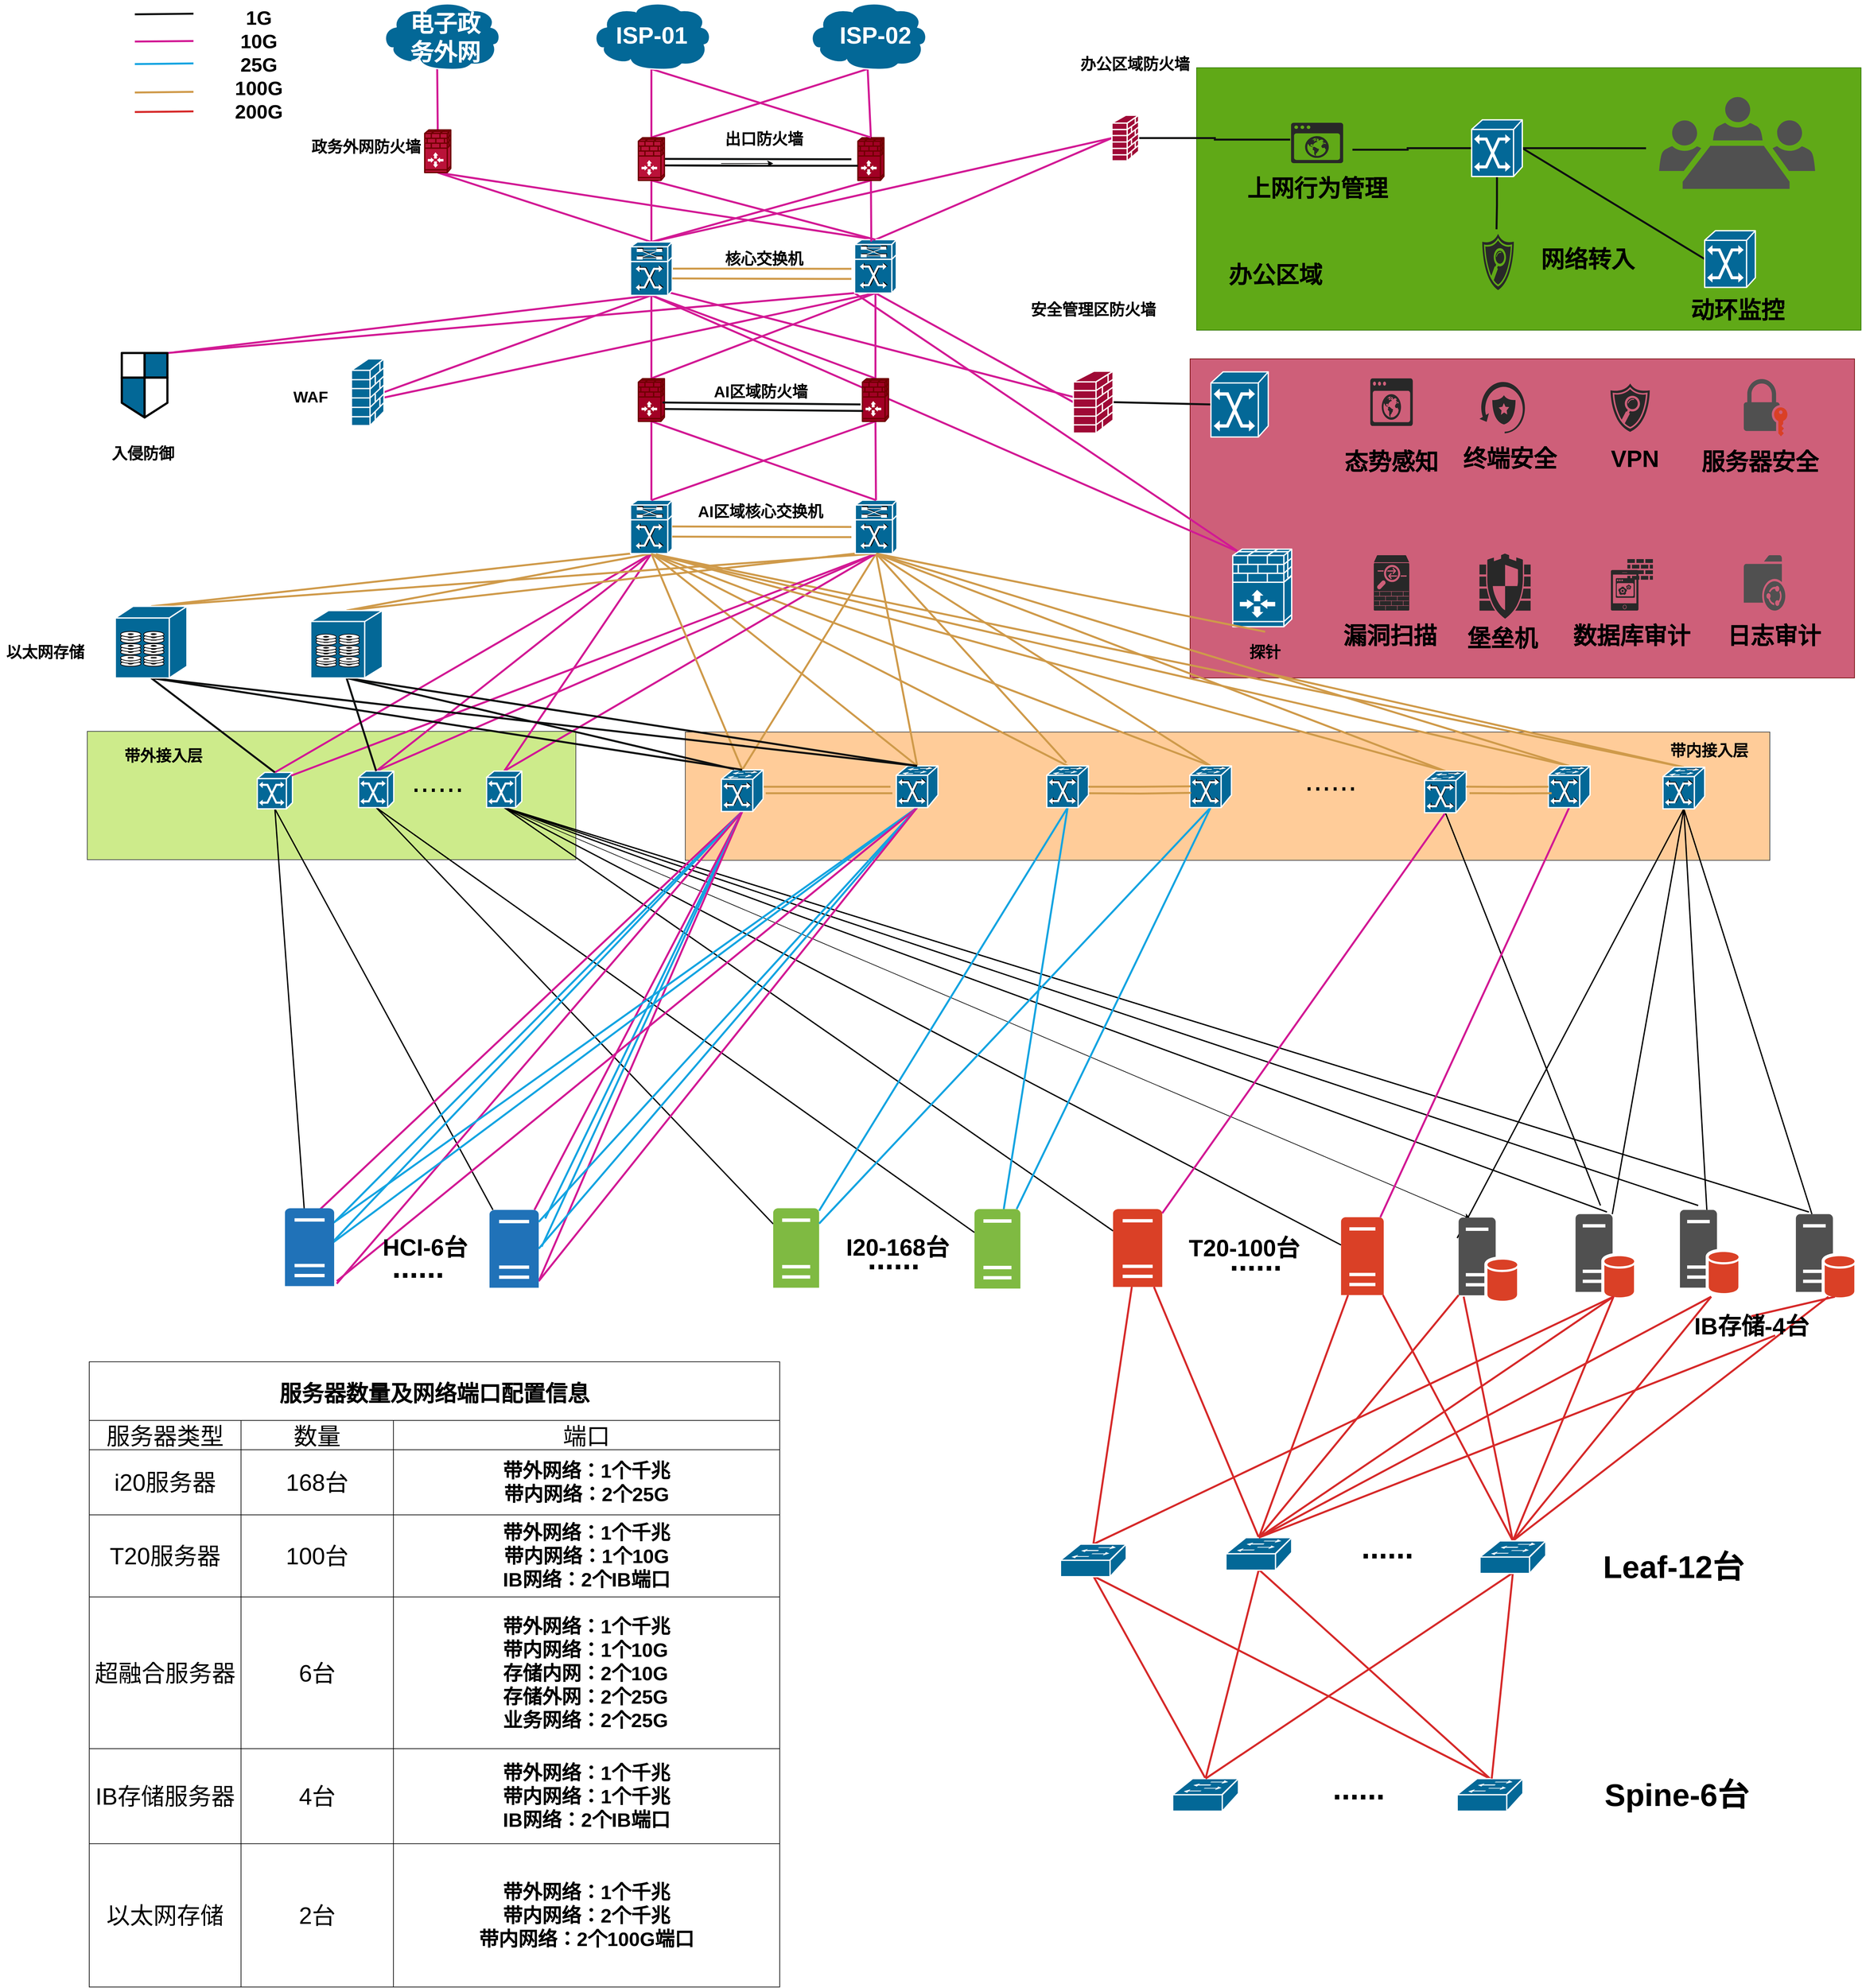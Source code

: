 <mxfile version="21.6.1" type="github">
  <diagram name="第 1 页" id="-MxqXaStnTwVK_l81B4G">
    <mxGraphModel dx="1804" dy="835" grid="1" gridSize="10" guides="1" tooltips="1" connect="1" arrows="1" fold="1" page="1" pageScale="1" pageWidth="413" pageHeight="583" math="0" shadow="0">
      <root>
        <mxCell id="0" />
        <mxCell id="1" parent="0" />
        <mxCell id="wKe2ho-jKCfV5Uq98QJo-289" value="" style="rounded=0;whiteSpace=wrap;html=1;fillColor=#60a917;fontColor=#ffffff;strokeColor=#2D7600;" parent="1" vertex="1">
          <mxGeometry x="1450" y="123" width="1020" height="403" as="geometry" />
        </mxCell>
        <mxCell id="wKe2ho-jKCfV5Uq98QJo-286" value="" style="rounded=0;whiteSpace=wrap;html=1;fillColor=#ce5f79;fontColor=#ffffff;strokeColor=#6F0000;" parent="1" vertex="1">
          <mxGeometry x="1440" y="570" width="1020" height="490" as="geometry" />
        </mxCell>
        <mxCell id="wKe2ho-jKCfV5Uq98QJo-256" value="" style="rounded=0;whiteSpace=wrap;html=1;fillColor=#ffcc99;strokeColor=#36393d;" parent="1" vertex="1">
          <mxGeometry x="665" y="1143" width="1665" height="197" as="geometry" />
        </mxCell>
        <mxCell id="wKe2ho-jKCfV5Uq98QJo-252" value="" style="rounded=0;whiteSpace=wrap;html=1;fillColor=#cdeb8b;strokeColor=#36393d;" parent="1" vertex="1">
          <mxGeometry x="-253" y="1142" width="750" height="197" as="geometry" />
        </mxCell>
        <mxCell id="wKe2ho-jKCfV5Uq98QJo-214" style="edgeStyle=orthogonalEdgeStyle;rounded=0;orthogonalLoop=1;jettySize=auto;html=1;exitX=0.5;exitY=0;exitDx=0;exitDy=0;exitPerimeter=0;entryX=0.5;entryY=1;entryDx=0;entryDy=0;entryPerimeter=0;endArrow=none;endFill=0;strokeColor=#d21994;strokeWidth=3;startArrow=none;startFill=0;fillColor=#e6d0de;gradientColor=#d5739d;" parent="1" source="wKe2ho-jKCfV5Uq98QJo-5" target="wKe2ho-jKCfV5Uq98QJo-14" edge="1">
          <mxGeometry relative="1" as="geometry" />
        </mxCell>
        <mxCell id="wKe2ho-jKCfV5Uq98QJo-215" style="rounded=0;orthogonalLoop=1;jettySize=auto;html=1;exitX=0.5;exitY=0;exitDx=0;exitDy=0;exitPerimeter=0;entryX=0.5;entryY=1;entryDx=0;entryDy=0;entryPerimeter=0;endArrow=none;endFill=0;strokeColor=#d21994;strokeWidth=3;startArrow=none;startFill=0;fillColor=#e6d0de;gradientColor=#d5739d;" parent="1" source="wKe2ho-jKCfV5Uq98QJo-5" target="wKe2ho-jKCfV5Uq98QJo-16" edge="1">
          <mxGeometry relative="1" as="geometry" />
        </mxCell>
        <mxCell id="wKe2ho-jKCfV5Uq98QJo-218" style="edgeStyle=orthogonalEdgeStyle;rounded=0;orthogonalLoop=1;jettySize=auto;html=1;exitX=1;exitY=0.5;exitDx=0;exitDy=0;exitPerimeter=0;endArrow=none;strokeColor=#cf9a4a;strokeWidth=3;endFill=0;startArrow=none;startFill=0;fillColor=#f0a30a;" parent="1" source="wKe2ho-jKCfV5Uq98QJo-5" edge="1">
          <mxGeometry relative="1" as="geometry">
            <mxPoint x="920" y="431.765" as="targetPoint" />
          </mxGeometry>
        </mxCell>
        <mxCell id="wKe2ho-jKCfV5Uq98QJo-221" style="edgeStyle=orthogonalEdgeStyle;rounded=0;orthogonalLoop=1;jettySize=auto;html=1;exitX=0.5;exitY=1;exitDx=0;exitDy=0;exitPerimeter=0;entryX=0.5;entryY=0;entryDx=0;entryDy=0;entryPerimeter=0;endArrow=none;strokeColor=#d21994;strokeWidth=3;endFill=0;startArrow=none;startFill=0;fillColor=#e6d0de;gradientColor=#d5739d;" parent="1" source="wKe2ho-jKCfV5Uq98QJo-5" target="wKe2ho-jKCfV5Uq98QJo-17" edge="1">
          <mxGeometry relative="1" as="geometry" />
        </mxCell>
        <mxCell id="wKe2ho-jKCfV5Uq98QJo-224" style="rounded=0;orthogonalLoop=1;jettySize=auto;html=1;exitX=0.5;exitY=1;exitDx=0;exitDy=0;exitPerimeter=0;entryX=0.5;entryY=0;entryDx=0;entryDy=0;entryPerimeter=0;endArrow=none;strokeColor=#d21994;strokeWidth=3;endFill=0;startArrow=none;startFill=0;fillColor=#e6d0de;gradientColor=#d5739d;" parent="1" source="wKe2ho-jKCfV5Uq98QJo-5" target="wKe2ho-jKCfV5Uq98QJo-18" edge="1">
          <mxGeometry relative="1" as="geometry" />
        </mxCell>
        <mxCell id="wKe2ho-jKCfV5Uq98QJo-264" style="rounded=0;orthogonalLoop=1;jettySize=auto;html=1;exitX=0.5;exitY=0;exitDx=0;exitDy=0;exitPerimeter=0;entryX=0;entryY=0.5;entryDx=0;entryDy=0;entryPerimeter=0;endArrow=none;strokeColor=#d21994;strokeWidth=3;endFill=0;startArrow=none;startFill=0;fillColor=#e6d0de;gradientColor=#d5739d;" parent="1" source="wKe2ho-jKCfV5Uq98QJo-5" target="wKe2ho-jKCfV5Uq98QJo-64" edge="1">
          <mxGeometry relative="1" as="geometry" />
        </mxCell>
        <mxCell id="3UdnPD64K8p7hvj3ARet-54" style="rounded=0;orthogonalLoop=1;jettySize=auto;html=1;exitX=0.95;exitY=0.95;exitDx=0;exitDy=0;exitPerimeter=0;endArrow=none;strokeColor=#d21994;strokeWidth=3;endFill=0;startArrow=none;startFill=0;fillColor=#e6d0de;gradientColor=#d5739d;" edge="1" parent="1" source="wKe2ho-jKCfV5Uq98QJo-5" target="3UdnPD64K8p7hvj3ARet-9">
          <mxGeometry relative="1" as="geometry" />
        </mxCell>
        <mxCell id="3UdnPD64K8p7hvj3ARet-70" style="rounded=0;orthogonalLoop=1;jettySize=auto;html=1;exitX=0.5;exitY=1;exitDx=0;exitDy=0;exitPerimeter=0;endArrow=none;strokeColor=#d21994;strokeWidth=3;endFill=0;startArrow=none;startFill=0;fillColor=#e6d0de;entryX=0.09;entryY=0.04;entryDx=0;entryDy=0;entryPerimeter=0;gradientColor=#d5739d;" edge="1" parent="1" source="wKe2ho-jKCfV5Uq98QJo-5" target="3UdnPD64K8p7hvj3ARet-59">
          <mxGeometry relative="1" as="geometry">
            <mxPoint x="160" y="630" as="targetPoint" />
          </mxGeometry>
        </mxCell>
        <mxCell id="3UdnPD64K8p7hvj3ARet-72" style="rounded=0;orthogonalLoop=1;jettySize=auto;html=1;exitX=0.5;exitY=1;exitDx=0;exitDy=0;exitPerimeter=0;endArrow=none;strokeColor=#d21994;strokeWidth=3;endFill=0;startArrow=none;startFill=0;fillColor=#e6d0de;gradientColor=#d5739d;" edge="1" parent="1" source="wKe2ho-jKCfV5Uq98QJo-5">
          <mxGeometry relative="1" as="geometry">
            <mxPoint x="-120" y="560" as="targetPoint" />
          </mxGeometry>
        </mxCell>
        <mxCell id="3UdnPD64K8p7hvj3ARet-128" style="edgeStyle=none;rounded=0;orthogonalLoop=1;jettySize=auto;html=1;exitX=0.5;exitY=1;exitDx=0;exitDy=0;exitPerimeter=0;entryX=1;entryY=0.5;entryDx=0;entryDy=0;entryPerimeter=0;endArrow=none;strokeColor=#d21994;strokeWidth=3;endFill=0;startArrow=none;startFill=0;fillColor=#e6d0de;gradientColor=#d5739d;" edge="1" parent="1" source="wKe2ho-jKCfV5Uq98QJo-5" target="3UdnPD64K8p7hvj3ARet-60">
          <mxGeometry relative="1" as="geometry" />
        </mxCell>
        <mxCell id="3UdnPD64K8p7hvj3ARet-138" style="edgeStyle=none;rounded=0;orthogonalLoop=1;jettySize=auto;html=1;exitX=0.5;exitY=0;exitDx=0;exitDy=0;exitPerimeter=0;entryX=0.5;entryY=1;entryDx=0;entryDy=0;entryPerimeter=0;endArrow=none;strokeColor=#d21994;strokeWidth=3;endFill=0;startArrow=none;startFill=0;fillColor=#e6d0de;gradientColor=#d5739d;" edge="1" parent="1" source="wKe2ho-jKCfV5Uq98QJo-5" target="3UdnPD64K8p7hvj3ARet-130">
          <mxGeometry relative="1" as="geometry" />
        </mxCell>
        <mxCell id="wKe2ho-jKCfV5Uq98QJo-5" value="" style="shape=mxgraph.cisco.routers.atm_tag_switch_router;sketch=0;html=1;pointerEvents=1;dashed=0;fillColor=#036897;strokeColor=#ffffff;strokeWidth=2;verticalLabelPosition=bottom;verticalAlign=top;align=center;outlineConnect=0;" parent="1" vertex="1">
          <mxGeometry x="581" y="390.5" width="64" height="82" as="geometry" />
        </mxCell>
        <mxCell id="wKe2ho-jKCfV5Uq98QJo-222" style="edgeStyle=orthogonalEdgeStyle;rounded=0;orthogonalLoop=1;jettySize=auto;html=1;exitX=0.5;exitY=1;exitDx=0;exitDy=0;exitPerimeter=0;entryX=0.5;entryY=0;entryDx=0;entryDy=0;entryPerimeter=0;endArrow=none;strokeColor=#d21994;strokeWidth=3;endFill=0;startArrow=none;startFill=0;fillColor=#e6d0de;gradientColor=#d5739d;" parent="1" source="wKe2ho-jKCfV5Uq98QJo-6" target="wKe2ho-jKCfV5Uq98QJo-18" edge="1">
          <mxGeometry relative="1" as="geometry" />
        </mxCell>
        <mxCell id="wKe2ho-jKCfV5Uq98QJo-223" style="rounded=0;orthogonalLoop=1;jettySize=auto;html=1;exitX=0.5;exitY=1;exitDx=0;exitDy=0;exitPerimeter=0;entryX=0.5;entryY=0;entryDx=0;entryDy=0;entryPerimeter=0;endArrow=none;strokeColor=#d21994;strokeWidth=3;endFill=0;startArrow=none;startFill=0;fillColor=#e6d0de;gradientColor=#d5739d;" parent="1" source="wKe2ho-jKCfV5Uq98QJo-6" target="wKe2ho-jKCfV5Uq98QJo-17" edge="1">
          <mxGeometry relative="1" as="geometry" />
        </mxCell>
        <mxCell id="wKe2ho-jKCfV5Uq98QJo-265" style="rounded=0;orthogonalLoop=1;jettySize=auto;html=1;exitX=0.5;exitY=0;exitDx=0;exitDy=0;exitPerimeter=0;endArrow=none;strokeColor=#d21994;strokeWidth=3;endFill=0;startArrow=none;startFill=0;fillColor=#e6d0de;entryX=0;entryY=0.5;entryDx=0;entryDy=0;entryPerimeter=0;gradientColor=#d5739d;" parent="1" source="wKe2ho-jKCfV5Uq98QJo-6" target="wKe2ho-jKCfV5Uq98QJo-64" edge="1">
          <mxGeometry relative="1" as="geometry">
            <mxPoint x="1280" y="260" as="targetPoint" />
          </mxGeometry>
        </mxCell>
        <mxCell id="3UdnPD64K8p7hvj3ARet-55" style="rounded=0;orthogonalLoop=1;jettySize=auto;html=1;exitX=0.5;exitY=1;exitDx=0;exitDy=0;exitPerimeter=0;entryX=0;entryY=0.5;entryDx=0;entryDy=0;entryPerimeter=0;endArrow=none;strokeColor=#d21994;strokeWidth=3;endFill=0;startArrow=none;startFill=0;fillColor=#e6d0de;gradientColor=#d5739d;" edge="1" parent="1" source="wKe2ho-jKCfV5Uq98QJo-6" target="3UdnPD64K8p7hvj3ARet-9">
          <mxGeometry relative="1" as="geometry" />
        </mxCell>
        <mxCell id="3UdnPD64K8p7hvj3ARet-69" style="rounded=0;orthogonalLoop=1;jettySize=auto;html=1;exitX=0;exitY=1;exitDx=0;exitDy=0;exitPerimeter=0;entryX=1;entryY=0.5;entryDx=0;entryDy=0;entryPerimeter=0;endArrow=none;strokeColor=#d21994;strokeWidth=3;endFill=0;startArrow=none;startFill=0;fillColor=#e6d0de;gradientColor=#d5739d;" edge="1" parent="1" source="wKe2ho-jKCfV5Uq98QJo-6" target="3UdnPD64K8p7hvj3ARet-59">
          <mxGeometry relative="1" as="geometry" />
        </mxCell>
        <mxCell id="3UdnPD64K8p7hvj3ARet-71" style="rounded=0;orthogonalLoop=1;jettySize=auto;html=1;exitX=0;exitY=1;exitDx=0;exitDy=0;exitPerimeter=0;entryX=1;entryY=0;entryDx=0;entryDy=0;entryPerimeter=0;endArrow=none;strokeColor=#d21994;strokeWidth=3;endFill=0;startArrow=none;startFill=0;fillColor=#e6d0de;gradientColor=#d5739d;" edge="1" parent="1" source="wKe2ho-jKCfV5Uq98QJo-6" target="3UdnPD64K8p7hvj3ARet-58">
          <mxGeometry relative="1" as="geometry" />
        </mxCell>
        <mxCell id="3UdnPD64K8p7hvj3ARet-129" style="edgeStyle=none;rounded=0;orthogonalLoop=1;jettySize=auto;html=1;exitX=0.5;exitY=1;exitDx=0;exitDy=0;exitPerimeter=0;endArrow=none;strokeColor=#d21994;strokeWidth=3;endFill=0;startArrow=none;startFill=0;fillColor=#e6d0de;gradientColor=#d5739d;" edge="1" parent="1" source="wKe2ho-jKCfV5Uq98QJo-6">
          <mxGeometry relative="1" as="geometry">
            <mxPoint x="200" y="630" as="targetPoint" />
          </mxGeometry>
        </mxCell>
        <mxCell id="3UdnPD64K8p7hvj3ARet-135" style="edgeStyle=none;rounded=0;orthogonalLoop=1;jettySize=auto;html=1;exitX=0.5;exitY=0;exitDx=0;exitDy=0;exitPerimeter=0;entryX=0.5;entryY=1;entryDx=0;entryDy=0;entryPerimeter=0;endArrow=none;strokeColor=#d21994;strokeWidth=3;endFill=0;startArrow=none;startFill=0;fillColor=#e6d0de;gradientColor=#d5739d;" edge="1" parent="1" source="wKe2ho-jKCfV5Uq98QJo-6" target="3UdnPD64K8p7hvj3ARet-130">
          <mxGeometry relative="1" as="geometry" />
        </mxCell>
        <mxCell id="wKe2ho-jKCfV5Uq98QJo-6" value="" style="shape=mxgraph.cisco.routers.atm_tag_switch_router;sketch=0;html=1;pointerEvents=1;dashed=0;fillColor=#036897;strokeColor=#ffffff;strokeWidth=2;verticalLabelPosition=bottom;verticalAlign=top;align=center;outlineConnect=0;" parent="1" vertex="1">
          <mxGeometry x="925" y="387" width="64" height="82" as="geometry" />
        </mxCell>
        <mxCell id="wKe2ho-jKCfV5Uq98QJo-124" style="orthogonalLoop=1;jettySize=auto;html=1;exitX=0.5;exitY=1;exitDx=0;exitDy=0;exitPerimeter=0;strokeWidth=2;strokeColor=default;rounded=0;endArrow=none;endFill=0;startArrow=none;startFill=0;fillColor=#1ba1e2;" parent="1" source="wKe2ho-jKCfV5Uq98QJo-11" edge="1">
          <mxGeometry relative="1" as="geometry">
            <mxPoint x="80" y="1875" as="targetPoint" />
          </mxGeometry>
        </mxCell>
        <mxCell id="wKe2ho-jKCfV5Uq98QJo-135" style="rounded=0;orthogonalLoop=1;jettySize=auto;html=1;exitX=0.5;exitY=1;exitDx=0;exitDy=0;exitPerimeter=0;endArrow=none;strokeColor=default;strokeWidth=2;endFill=0;startArrow=none;startFill=0;fillColor=#1ba1e2;" parent="1" source="wKe2ho-jKCfV5Uq98QJo-11" target="wKe2ho-jKCfV5Uq98QJo-181" edge="1">
          <mxGeometry relative="1" as="geometry">
            <mxPoint x="382.031" y="1870" as="targetPoint" />
          </mxGeometry>
        </mxCell>
        <mxCell id="wKe2ho-jKCfV5Uq98QJo-136" style="rounded=0;orthogonalLoop=1;jettySize=auto;html=1;exitX=0.5;exitY=1;exitDx=0;exitDy=0;exitPerimeter=0;endArrow=none;strokeColor=default;strokeWidth=2;endFill=0;startArrow=none;startFill=0;fillColor=#1ba1e2;" parent="1" source="wKe2ho-jKCfV5Uq98QJo-103" target="wKe2ho-jKCfV5Uq98QJo-82" edge="1">
          <mxGeometry relative="1" as="geometry" />
        </mxCell>
        <mxCell id="wKe2ho-jKCfV5Uq98QJo-138" style="rounded=0;orthogonalLoop=1;jettySize=auto;html=1;exitX=0.5;exitY=1;exitDx=0;exitDy=0;exitPerimeter=0;endArrow=none;strokeColor=default;strokeWidth=2;endFill=0;startArrow=none;startFill=0;fillColor=#1ba1e2;" parent="1" source="wKe2ho-jKCfV5Uq98QJo-103" target="wKe2ho-jKCfV5Uq98QJo-187" edge="1">
          <mxGeometry relative="1" as="geometry">
            <mxPoint x="1202.5" y="1897.976" as="targetPoint" />
          </mxGeometry>
        </mxCell>
        <mxCell id="wKe2ho-jKCfV5Uq98QJo-11" value="" style="shape=mxgraph.cisco.switches.atm_switch;sketch=0;html=1;pointerEvents=1;dashed=0;fillColor=#036897;strokeColor=#ffffff;strokeWidth=2;verticalLabelPosition=bottom;verticalAlign=top;align=center;outlineConnect=0;" parent="1" vertex="1">
          <mxGeometry x="8" y="1205" width="54" height="56" as="geometry" />
        </mxCell>
        <mxCell id="wKe2ho-jKCfV5Uq98QJo-237" style="rounded=0;orthogonalLoop=1;jettySize=auto;html=1;exitX=0.5;exitY=1;exitDx=0;exitDy=0;exitPerimeter=0;entryX=0.5;entryY=0;entryDx=0;entryDy=0;entryPerimeter=0;endArrow=none;strokeColor=#cf9a4a;strokeWidth=3;endFill=0;startArrow=none;startFill=0;fillColor=#f0a30a;" parent="1" source="wKe2ho-jKCfV5Uq98QJo-12" target="wKe2ho-jKCfV5Uq98QJo-111" edge="1">
          <mxGeometry relative="1" as="geometry" />
        </mxCell>
        <mxCell id="wKe2ho-jKCfV5Uq98QJo-239" style="rounded=0;orthogonalLoop=1;jettySize=auto;html=1;exitX=0.5;exitY=1;exitDx=0;exitDy=0;exitPerimeter=0;entryX=0.5;entryY=0;entryDx=0;entryDy=0;entryPerimeter=0;endArrow=none;strokeColor=#cf9a4a;strokeWidth=3;endFill=0;startArrow=none;startFill=0;fillColor=#f0a30a;" parent="1" source="wKe2ho-jKCfV5Uq98QJo-12" target="wKe2ho-jKCfV5Uq98QJo-112" edge="1">
          <mxGeometry relative="1" as="geometry" />
        </mxCell>
        <mxCell id="wKe2ho-jKCfV5Uq98QJo-242" style="rounded=0;orthogonalLoop=1;jettySize=auto;html=1;exitX=0.5;exitY=1;exitDx=0;exitDy=0;exitPerimeter=0;entryX=0.5;entryY=0;entryDx=0;entryDy=0;entryPerimeter=0;endArrow=none;strokeColor=#cf9a4a;strokeWidth=3;endFill=0;startArrow=none;startFill=0;fillColor=#f0a30a;" parent="1" source="wKe2ho-jKCfV5Uq98QJo-12" target="wKe2ho-jKCfV5Uq98QJo-114" edge="1">
          <mxGeometry relative="1" as="geometry" />
        </mxCell>
        <mxCell id="EL74EHs4Zw_TfuXznDvg-29" style="rounded=0;orthogonalLoop=1;jettySize=auto;html=1;exitX=0.5;exitY=1;exitDx=0;exitDy=0;exitPerimeter=0;entryX=0.5;entryY=0;entryDx=0;entryDy=0;entryPerimeter=0;endArrow=none;strokeColor=#d21994;strokeWidth=3;endFill=0;startArrow=none;startFill=0;fillColor=#e6d0de;gradientColor=#d5739d;" parent="1" source="wKe2ho-jKCfV5Uq98QJo-12" target="wKe2ho-jKCfV5Uq98QJo-11" edge="1">
          <mxGeometry relative="1" as="geometry" />
        </mxCell>
        <mxCell id="EL74EHs4Zw_TfuXznDvg-31" style="rounded=0;orthogonalLoop=1;jettySize=auto;html=1;exitX=0.5;exitY=1;exitDx=0;exitDy=0;exitPerimeter=0;entryX=0.5;entryY=0;entryDx=0;entryDy=0;entryPerimeter=0;endArrow=none;strokeColor=#d21994;strokeWidth=3;endFill=0;startArrow=none;startFill=0;fillColor=#e6d0de;gradientColor=#d5739d;" parent="1" source="wKe2ho-jKCfV5Uq98QJo-12" target="wKe2ho-jKCfV5Uq98QJo-103" edge="1">
          <mxGeometry relative="1" as="geometry" />
        </mxCell>
        <mxCell id="EL74EHs4Zw_TfuXznDvg-33" style="rounded=0;orthogonalLoop=1;jettySize=auto;html=1;exitX=0.5;exitY=1;exitDx=0;exitDy=0;exitPerimeter=0;entryX=0.5;entryY=0;entryDx=0;entryDy=0;entryPerimeter=0;endArrow=none;strokeColor=#d21994;strokeWidth=3;endFill=0;startArrow=none;startFill=0;fillColor=#e6d0de;gradientColor=#d5739d;" parent="1" source="wKe2ho-jKCfV5Uq98QJo-12" target="wKe2ho-jKCfV5Uq98QJo-24" edge="1">
          <mxGeometry relative="1" as="geometry" />
        </mxCell>
        <mxCell id="3UdnPD64K8p7hvj3ARet-83" style="rounded=0;orthogonalLoop=1;jettySize=auto;html=1;exitX=0.5;exitY=1;exitDx=0;exitDy=0;exitPerimeter=0;entryX=0.5;entryY=0;entryDx=0;entryDy=0;entryPerimeter=0;endArrow=none;strokeColor=#cf9a4a;strokeWidth=3;endFill=0;startArrow=none;startFill=0;fillColor=#f0a30a;" edge="1" parent="1" source="wKe2ho-jKCfV5Uq98QJo-12" target="3UdnPD64K8p7hvj3ARet-80">
          <mxGeometry relative="1" as="geometry" />
        </mxCell>
        <mxCell id="3UdnPD64K8p7hvj3ARet-84" style="rounded=0;orthogonalLoop=1;jettySize=auto;html=1;exitX=0;exitY=1;exitDx=0;exitDy=0;exitPerimeter=0;entryX=0.5;entryY=0;entryDx=0;entryDy=0;entryPerimeter=0;endArrow=none;strokeColor=#cf9a4a;strokeWidth=3;endFill=0;startArrow=none;startFill=0;fillColor=#f0a30a;" edge="1" parent="1" source="wKe2ho-jKCfV5Uq98QJo-12" target="3UdnPD64K8p7hvj3ARet-78">
          <mxGeometry relative="1" as="geometry" />
        </mxCell>
        <mxCell id="3UdnPD64K8p7hvj3ARet-103" style="edgeStyle=none;rounded=0;orthogonalLoop=1;jettySize=auto;html=1;exitX=0.5;exitY=1;exitDx=0;exitDy=0;exitPerimeter=0;entryX=0.5;entryY=0;entryDx=0;entryDy=0;entryPerimeter=0;endArrow=none;strokeColor=#cf9a4a;strokeWidth=3;endFill=0;startArrow=none;startFill=0;fillColor=#f0a30a;" edge="1" parent="1" source="wKe2ho-jKCfV5Uq98QJo-12" target="3UdnPD64K8p7hvj3ARet-100">
          <mxGeometry relative="1" as="geometry" />
        </mxCell>
        <mxCell id="wKe2ho-jKCfV5Uq98QJo-12" value="" style="shape=mxgraph.cisco.routers.atm_tag_switch_router;sketch=0;html=1;pointerEvents=1;dashed=0;fillColor=#036897;strokeColor=#ffffff;strokeWidth=2;verticalLabelPosition=bottom;verticalAlign=top;align=center;outlineConnect=0;" parent="1" vertex="1">
          <mxGeometry x="581" y="787" width="64" height="82" as="geometry" />
        </mxCell>
        <mxCell id="wKe2ho-jKCfV5Uq98QJo-236" style="rounded=0;orthogonalLoop=1;jettySize=auto;html=1;exitX=0.5;exitY=1;exitDx=0;exitDy=0;exitPerimeter=0;entryX=0.5;entryY=0;entryDx=0;entryDy=0;entryPerimeter=0;endArrow=none;strokeColor=#cf9a4a;strokeWidth=3;endFill=0;startArrow=none;startFill=0;fillColor=#f0a30a;" parent="1" source="wKe2ho-jKCfV5Uq98QJo-13" target="wKe2ho-jKCfV5Uq98QJo-49" edge="1">
          <mxGeometry relative="1" as="geometry" />
        </mxCell>
        <mxCell id="wKe2ho-jKCfV5Uq98QJo-238" style="rounded=0;orthogonalLoop=1;jettySize=auto;html=1;exitX=0.5;exitY=1;exitDx=0;exitDy=0;exitPerimeter=0;entryX=0.5;entryY=0;entryDx=0;entryDy=0;entryPerimeter=0;endArrow=none;strokeColor=#cf9a4a;strokeWidth=3;endFill=0;startArrow=none;startFill=0;fillColor=#f0a30a;" parent="1" source="wKe2ho-jKCfV5Uq98QJo-13" target="wKe2ho-jKCfV5Uq98QJo-111" edge="1">
          <mxGeometry relative="1" as="geometry" />
        </mxCell>
        <mxCell id="wKe2ho-jKCfV5Uq98QJo-240" style="rounded=0;orthogonalLoop=1;jettySize=auto;html=1;exitX=0.5;exitY=1;exitDx=0;exitDy=0;exitPerimeter=0;endArrow=none;strokeColor=#cf9a4a;strokeWidth=3;endFill=0;startArrow=none;startFill=0;fillColor=#f0a30a;" parent="1" source="wKe2ho-jKCfV5Uq98QJo-13" edge="1">
          <mxGeometry relative="1" as="geometry">
            <mxPoint x="1250" y="1190" as="targetPoint" />
          </mxGeometry>
        </mxCell>
        <mxCell id="wKe2ho-jKCfV5Uq98QJo-241" style="rounded=0;orthogonalLoop=1;jettySize=auto;html=1;exitX=0.5;exitY=1;exitDx=0;exitDy=0;exitPerimeter=0;entryX=0.5;entryY=0;entryDx=0;entryDy=0;entryPerimeter=0;endArrow=none;strokeColor=#cf9a4a;strokeWidth=3;endFill=0;startArrow=none;startFill=0;fillColor=#f0a30a;" parent="1" source="wKe2ho-jKCfV5Uq98QJo-13" target="wKe2ho-jKCfV5Uq98QJo-114" edge="1">
          <mxGeometry relative="1" as="geometry" />
        </mxCell>
        <mxCell id="EL74EHs4Zw_TfuXznDvg-30" style="rounded=0;orthogonalLoop=1;jettySize=auto;html=1;exitX=0.5;exitY=1;exitDx=0;exitDy=0;exitPerimeter=0;endArrow=none;strokeColor=#d21994;strokeWidth=3;endFill=0;startArrow=none;startFill=0;fillColor=#e6d0de;gradientColor=#d5739d;" parent="1" source="wKe2ho-jKCfV5Uq98QJo-13" edge="1">
          <mxGeometry relative="1" as="geometry">
            <mxPoint x="60" y="1210" as="targetPoint" />
          </mxGeometry>
        </mxCell>
        <mxCell id="EL74EHs4Zw_TfuXznDvg-32" style="rounded=0;orthogonalLoop=1;jettySize=auto;html=1;exitX=0.5;exitY=1;exitDx=0;exitDy=0;exitPerimeter=0;entryX=0.5;entryY=0;entryDx=0;entryDy=0;entryPerimeter=0;endArrow=none;strokeColor=#d21994;strokeWidth=3;endFill=0;startArrow=none;startFill=0;fillColor=#e6d0de;gradientColor=#d5739d;" parent="1" source="wKe2ho-jKCfV5Uq98QJo-13" target="wKe2ho-jKCfV5Uq98QJo-103" edge="1">
          <mxGeometry relative="1" as="geometry" />
        </mxCell>
        <mxCell id="EL74EHs4Zw_TfuXznDvg-34" style="rounded=0;orthogonalLoop=1;jettySize=auto;html=1;exitX=0.5;exitY=1;exitDx=0;exitDy=0;exitPerimeter=0;entryX=0.5;entryY=0;entryDx=0;entryDy=0;entryPerimeter=0;endArrow=none;strokeColor=#d21994;strokeWidth=3;endFill=0;startArrow=none;startFill=0;fillColor=#e6d0de;gradientColor=#d5739d;" parent="1" source="wKe2ho-jKCfV5Uq98QJo-13" target="wKe2ho-jKCfV5Uq98QJo-24" edge="1">
          <mxGeometry relative="1" as="geometry" />
        </mxCell>
        <mxCell id="3UdnPD64K8p7hvj3ARet-82" style="rounded=0;orthogonalLoop=1;jettySize=auto;html=1;exitX=0;exitY=1;exitDx=0;exitDy=0;exitPerimeter=0;entryX=0.5;entryY=0;entryDx=0;entryDy=0;entryPerimeter=0;endArrow=none;strokeColor=#cf9a4a;strokeWidth=3;endFill=0;startArrow=none;startFill=0;fillColor=#f0a30a;" edge="1" parent="1" source="wKe2ho-jKCfV5Uq98QJo-13" target="3UdnPD64K8p7hvj3ARet-80">
          <mxGeometry relative="1" as="geometry" />
        </mxCell>
        <mxCell id="3UdnPD64K8p7hvj3ARet-85" style="rounded=0;orthogonalLoop=1;jettySize=auto;html=1;exitX=0.5;exitY=1;exitDx=0;exitDy=0;exitPerimeter=0;entryX=0.5;entryY=0;entryDx=0;entryDy=0;entryPerimeter=0;endArrow=none;strokeColor=#cf9a4a;strokeWidth=3;endFill=0;startArrow=none;startFill=0;fillColor=#f0a30a;" edge="1" parent="1" source="wKe2ho-jKCfV5Uq98QJo-13" target="3UdnPD64K8p7hvj3ARet-78">
          <mxGeometry relative="1" as="geometry" />
        </mxCell>
        <mxCell id="3UdnPD64K8p7hvj3ARet-102" style="edgeStyle=none;rounded=0;orthogonalLoop=1;jettySize=auto;html=1;exitX=0.5;exitY=1;exitDx=0;exitDy=0;exitPerimeter=0;entryX=0.5;entryY=0;entryDx=0;entryDy=0;entryPerimeter=0;endArrow=none;strokeColor=#cf9a4a;strokeWidth=3;endFill=0;startArrow=none;startFill=0;fillColor=#f0a30a;" edge="1" parent="1" source="3UdnPD64K8p7hvj3ARet-64" target="3UdnPD64K8p7hvj3ARet-100">
          <mxGeometry relative="1" as="geometry" />
        </mxCell>
        <mxCell id="wKe2ho-jKCfV5Uq98QJo-13" value="" style="shape=mxgraph.cisco.routers.atm_tag_switch_router;sketch=0;html=1;pointerEvents=1;dashed=0;fillColor=#036897;strokeColor=#ffffff;strokeWidth=2;verticalLabelPosition=bottom;verticalAlign=top;align=center;outlineConnect=0;" parent="1" vertex="1">
          <mxGeometry x="926" y="787" width="64" height="82" as="geometry" />
        </mxCell>
        <mxCell id="wKe2ho-jKCfV5Uq98QJo-209" style="edgeStyle=orthogonalEdgeStyle;rounded=0;orthogonalLoop=1;jettySize=auto;html=1;exitX=0.5;exitY=0;exitDx=0;exitDy=0;exitPerimeter=0;entryX=0.5;entryY=0.99;entryDx=0;entryDy=0;entryPerimeter=0;endArrow=none;strokeColor=#d21994;strokeWidth=3;endFill=0;startArrow=none;startFill=0;fillColor=#e6d0de;gradientColor=#d5739d;" parent="1" source="wKe2ho-jKCfV5Uq98QJo-14" target="wKe2ho-jKCfV5Uq98QJo-21" edge="1">
          <mxGeometry relative="1" as="geometry" />
        </mxCell>
        <mxCell id="wKe2ho-jKCfV5Uq98QJo-210" style="rounded=0;orthogonalLoop=1;jettySize=auto;html=1;exitX=0.5;exitY=0;exitDx=0;exitDy=0;exitPerimeter=0;entryX=0.5;entryY=0.99;entryDx=0;entryDy=0;entryPerimeter=0;endArrow=none;strokeColor=#d21994;strokeWidth=3;endFill=0;startArrow=none;startFill=0;fillColor=#e6d0de;gradientColor=#d5739d;" parent="1" source="wKe2ho-jKCfV5Uq98QJo-14" target="wKe2ho-jKCfV5Uq98QJo-22" edge="1">
          <mxGeometry relative="1" as="geometry" />
        </mxCell>
        <mxCell id="wKe2ho-jKCfV5Uq98QJo-213" style="rounded=0;orthogonalLoop=1;jettySize=auto;html=1;exitX=1;exitY=0.5;exitDx=0;exitDy=0;exitPerimeter=0;endArrow=none;endFill=0;strokeColor=#0e1010;strokeWidth=3;startArrow=none;startFill=0;fillColor=#1ba1e2;" parent="1" source="wKe2ho-jKCfV5Uq98QJo-14" edge="1">
          <mxGeometry relative="1" as="geometry">
            <mxPoint x="920" y="263.529" as="targetPoint" />
          </mxGeometry>
        </mxCell>
        <mxCell id="wKe2ho-jKCfV5Uq98QJo-216" style="rounded=0;orthogonalLoop=1;jettySize=auto;html=1;exitX=0.5;exitY=1;exitDx=0;exitDy=0;exitPerimeter=0;entryX=0.5;entryY=0;entryDx=0;entryDy=0;entryPerimeter=0;endArrow=none;strokeColor=#d21994;strokeWidth=3;endFill=0;startArrow=none;startFill=0;fillColor=#e6d0de;gradientColor=#d5739d;" parent="1" source="wKe2ho-jKCfV5Uq98QJo-14" target="wKe2ho-jKCfV5Uq98QJo-6" edge="1">
          <mxGeometry relative="1" as="geometry" />
        </mxCell>
        <mxCell id="wKe2ho-jKCfV5Uq98QJo-14" value="" style="shape=mxgraph.cisco.security.ios_firewall;sketch=0;html=1;pointerEvents=1;dashed=0;fillColor=#ba1239;strokeColor=#6F0000;strokeWidth=2;verticalLabelPosition=bottom;verticalAlign=top;align=center;outlineConnect=0;fontColor=#ffffff;" parent="1" vertex="1">
          <mxGeometry x="593" y="230" width="40" height="66" as="geometry" />
        </mxCell>
        <mxCell id="wKe2ho-jKCfV5Uq98QJo-211" style="rounded=0;orthogonalLoop=1;jettySize=auto;html=1;exitX=0.5;exitY=0;exitDx=0;exitDy=0;exitPerimeter=0;entryX=0.5;entryY=0.99;entryDx=0;entryDy=0;entryPerimeter=0;endArrow=none;strokeColor=#d21994;strokeWidth=3;endFill=0;startArrow=none;startFill=0;fillColor=#e6d0de;gradientColor=#d5739d;" parent="1" source="wKe2ho-jKCfV5Uq98QJo-16" target="wKe2ho-jKCfV5Uq98QJo-22" edge="1">
          <mxGeometry relative="1" as="geometry" />
        </mxCell>
        <mxCell id="wKe2ho-jKCfV5Uq98QJo-217" style="rounded=0;orthogonalLoop=1;jettySize=auto;html=1;exitX=0.5;exitY=1;exitDx=0;exitDy=0;exitPerimeter=0;endArrow=none;strokeColor=#d21994;strokeWidth=3;endFill=0;startArrow=none;startFill=0;fillColor=#e6d0de;gradientColor=#d5739d;" parent="1" source="wKe2ho-jKCfV5Uq98QJo-16" edge="1">
          <mxGeometry relative="1" as="geometry">
            <mxPoint x="950.588" y="390" as="targetPoint" />
          </mxGeometry>
        </mxCell>
        <mxCell id="wKe2ho-jKCfV5Uq98QJo-16" value="" style="shape=mxgraph.cisco.security.ios_firewall;sketch=0;html=1;pointerEvents=1;dashed=0;fillColor=#a20025;strokeColor=#6F0000;strokeWidth=2;verticalLabelPosition=bottom;verticalAlign=top;align=center;outlineConnect=0;fontColor=#ffffff;" parent="1" vertex="1">
          <mxGeometry x="930" y="230" width="40" height="66" as="geometry" />
        </mxCell>
        <mxCell id="wKe2ho-jKCfV5Uq98QJo-220" style="edgeStyle=orthogonalEdgeStyle;rounded=0;orthogonalLoop=1;jettySize=auto;html=1;exitX=0.5;exitY=1;exitDx=0;exitDy=0;exitPerimeter=0;entryX=0.5;entryY=0;entryDx=0;entryDy=0;entryPerimeter=0;endArrow=none;strokeColor=#d21994;strokeWidth=3;endFill=0;startArrow=none;startFill=0;fillColor=#e6d0de;gradientColor=#d5739d;" parent="1" source="wKe2ho-jKCfV5Uq98QJo-17" target="wKe2ho-jKCfV5Uq98QJo-12" edge="1">
          <mxGeometry relative="1" as="geometry" />
        </mxCell>
        <mxCell id="wKe2ho-jKCfV5Uq98QJo-226" style="rounded=0;orthogonalLoop=1;jettySize=auto;html=1;exitX=0.5;exitY=1;exitDx=0;exitDy=0;exitPerimeter=0;entryX=0.5;entryY=0;entryDx=0;entryDy=0;entryPerimeter=0;endArrow=none;strokeColor=#d21994;strokeWidth=3;endFill=0;startArrow=none;startFill=0;fillColor=#e6d0de;gradientColor=#d5739d;" parent="1" source="wKe2ho-jKCfV5Uq98QJo-17" target="wKe2ho-jKCfV5Uq98QJo-13" edge="1">
          <mxGeometry relative="1" as="geometry" />
        </mxCell>
        <mxCell id="wKe2ho-jKCfV5Uq98QJo-17" value="" style="shape=mxgraph.cisco.security.ios_firewall;sketch=0;html=1;pointerEvents=1;dashed=0;fillColor=#a20025;strokeColor=#6F0000;strokeWidth=2;verticalLabelPosition=bottom;verticalAlign=top;align=center;outlineConnect=0;fontColor=#ffffff;" parent="1" vertex="1">
          <mxGeometry x="593" y="600" width="40" height="66" as="geometry" />
        </mxCell>
        <mxCell id="wKe2ho-jKCfV5Uq98QJo-225" style="rounded=0;orthogonalLoop=1;jettySize=auto;html=1;exitX=0.5;exitY=1;exitDx=0;exitDy=0;exitPerimeter=0;endArrow=none;strokeColor=#d21994;strokeWidth=3;endFill=0;startArrow=none;startFill=0;fillColor=#e6d0de;gradientColor=#d5739d;" parent="1" source="wKe2ho-jKCfV5Uq98QJo-18" target="wKe2ho-jKCfV5Uq98QJo-13" edge="1">
          <mxGeometry relative="1" as="geometry" />
        </mxCell>
        <mxCell id="wKe2ho-jKCfV5Uq98QJo-227" style="rounded=0;orthogonalLoop=1;jettySize=auto;html=1;exitX=0.5;exitY=1;exitDx=0;exitDy=0;exitPerimeter=0;entryX=0.5;entryY=0;entryDx=0;entryDy=0;entryPerimeter=0;endArrow=none;strokeColor=#d21994;strokeWidth=3;endFill=0;startArrow=none;startFill=0;fillColor=#e6d0de;gradientColor=#d5739d;" parent="1" source="wKe2ho-jKCfV5Uq98QJo-18" target="wKe2ho-jKCfV5Uq98QJo-12" edge="1">
          <mxGeometry relative="1" as="geometry" />
        </mxCell>
        <mxCell id="wKe2ho-jKCfV5Uq98QJo-18" value="" style="shape=mxgraph.cisco.security.ios_firewall;sketch=0;html=1;pointerEvents=1;dashed=0;fillColor=#a20025;strokeColor=#6F0000;strokeWidth=2;verticalLabelPosition=bottom;verticalAlign=top;align=center;outlineConnect=0;fontColor=#ffffff;" parent="1" vertex="1">
          <mxGeometry x="937" y="600" width="40" height="66" as="geometry" />
        </mxCell>
        <mxCell id="wKe2ho-jKCfV5Uq98QJo-212" style="rounded=0;orthogonalLoop=1;jettySize=auto;html=1;exitX=0.5;exitY=0.99;exitDx=0;exitDy=0;exitPerimeter=0;entryX=0.5;entryY=0;entryDx=0;entryDy=0;entryPerimeter=0;endArrow=none;strokeColor=#d21994;strokeWidth=3;endFill=0;startArrow=none;startFill=0;fillColor=#e6d0de;gradientColor=#d5739d;" parent="1" source="wKe2ho-jKCfV5Uq98QJo-21" target="wKe2ho-jKCfV5Uq98QJo-16" edge="1">
          <mxGeometry relative="1" as="geometry" />
        </mxCell>
        <mxCell id="wKe2ho-jKCfV5Uq98QJo-21" value="" style="shape=mxgraph.cisco.storage.cloud;sketch=0;html=1;pointerEvents=1;dashed=0;fillColor=#036897;strokeColor=#ffffff;strokeWidth=2;verticalLabelPosition=bottom;verticalAlign=top;align=center;outlineConnect=0;" parent="1" vertex="1">
          <mxGeometry x="520" y="20" width="186" height="106" as="geometry" />
        </mxCell>
        <mxCell id="wKe2ho-jKCfV5Uq98QJo-22" value="" style="shape=mxgraph.cisco.storage.cloud;sketch=0;html=1;pointerEvents=1;dashed=0;fillColor=#036897;strokeColor=#ffffff;strokeWidth=2;verticalLabelPosition=bottom;verticalAlign=top;align=center;outlineConnect=0;" parent="1" vertex="1">
          <mxGeometry x="852" y="20" width="186" height="106" as="geometry" />
        </mxCell>
        <mxCell id="wKe2ho-jKCfV5Uq98QJo-139" style="rounded=0;orthogonalLoop=1;jettySize=auto;html=1;endArrow=none;endFill=0;strokeWidth=2;exitX=0.5;exitY=1;exitDx=0;exitDy=0;exitPerimeter=0;" parent="1" source="wKe2ho-jKCfV5Uq98QJo-24" target="wKe2ho-jKCfV5Uq98QJo-81" edge="1">
          <mxGeometry relative="1" as="geometry">
            <mxPoint x="380" y="1260" as="sourcePoint" />
          </mxGeometry>
        </mxCell>
        <mxCell id="wKe2ho-jKCfV5Uq98QJo-142" style="rounded=0;orthogonalLoop=1;jettySize=auto;html=1;exitX=0.5;exitY=1;exitDx=0;exitDy=0;exitPerimeter=0;endArrow=none;endFill=0;strokeWidth=2;" parent="1" source="wKe2ho-jKCfV5Uq98QJo-24" target="wKe2ho-jKCfV5Uq98QJo-95" edge="1">
          <mxGeometry relative="1" as="geometry" />
        </mxCell>
        <mxCell id="wKe2ho-jKCfV5Uq98QJo-196" style="rounded=0;orthogonalLoop=1;jettySize=auto;html=1;exitX=0.5;exitY=1;exitDx=0;exitDy=0;exitPerimeter=0;endArrow=none;endFill=0;strokeWidth=2;" parent="1" source="wKe2ho-jKCfV5Uq98QJo-24" edge="1">
          <mxGeometry relative="1" as="geometry">
            <mxPoint x="2080" y="1880" as="targetPoint" />
          </mxGeometry>
        </mxCell>
        <mxCell id="3UdnPD64K8p7hvj3ARet-115" style="edgeStyle=none;rounded=0;orthogonalLoop=1;jettySize=auto;html=1;exitX=0.5;exitY=1;exitDx=0;exitDy=0;exitPerimeter=0;" edge="1" parent="1" source="wKe2ho-jKCfV5Uq98QJo-24">
          <mxGeometry relative="1" as="geometry">
            <mxPoint x="1870" y="1890" as="targetPoint" />
          </mxGeometry>
        </mxCell>
        <mxCell id="3UdnPD64K8p7hvj3ARet-116" style="edgeStyle=none;rounded=0;orthogonalLoop=1;jettySize=auto;html=1;exitX=0.5;exitY=1;exitDx=0;exitDy=0;exitPerimeter=0;endArrow=none;endFill=0;strokeWidth=2;" edge="1" parent="1" source="wKe2ho-jKCfV5Uq98QJo-24">
          <mxGeometry relative="1" as="geometry">
            <mxPoint x="2220" y="1870" as="targetPoint" />
          </mxGeometry>
        </mxCell>
        <mxCell id="3UdnPD64K8p7hvj3ARet-117" style="edgeStyle=none;rounded=0;orthogonalLoop=1;jettySize=auto;html=1;exitX=0.5;exitY=1;exitDx=0;exitDy=0;exitPerimeter=0;endArrow=none;endFill=0;strokeWidth=2;" edge="1" parent="1" source="wKe2ho-jKCfV5Uq98QJo-24">
          <mxGeometry relative="1" as="geometry">
            <mxPoint x="2390" y="1880" as="targetPoint" />
          </mxGeometry>
        </mxCell>
        <mxCell id="wKe2ho-jKCfV5Uq98QJo-24" value="" style="shape=mxgraph.cisco.switches.atm_switch;sketch=0;html=1;pointerEvents=1;dashed=0;fillColor=#036897;strokeColor=#ffffff;strokeWidth=2;verticalLabelPosition=bottom;verticalAlign=top;align=center;outlineConnect=0;" parent="1" vertex="1">
          <mxGeometry x="360" y="1203" width="54" height="56" as="geometry" />
        </mxCell>
        <mxCell id="wKe2ho-jKCfV5Uq98QJo-25" value="" style="sketch=0;shadow=0;dashed=0;html=1;strokeColor=none;fillColor=#505050;labelPosition=center;verticalLabelPosition=bottom;verticalAlign=top;outlineConnect=0;align=center;shape=mxgraph.office.databases.database_server_orange;" parent="1" vertex="1">
          <mxGeometry x="2031.75" y="1883.25" width="90" height="129" as="geometry" />
        </mxCell>
        <mxCell id="wKe2ho-jKCfV5Uq98QJo-31" value="" style="verticalLabelPosition=bottom;sketch=0;html=1;fillColor=#282828;strokeColor=none;verticalAlign=top;pointerEvents=1;align=center;shape=mxgraph.cisco_safe.security_icons.ngips;" parent="1" vertex="1">
          <mxGeometry x="2085.38" y="607.87" width="60.25" height="74.25" as="geometry" />
        </mxCell>
        <mxCell id="wKe2ho-jKCfV5Uq98QJo-32" value="" style="verticalLabelPosition=bottom;sketch=0;html=1;fillColor=#282828;strokeColor=none;verticalAlign=top;pointerEvents=1;align=center;shape=mxgraph.cisco_safe.security_icons.ngfw;" parent="1" vertex="1">
          <mxGeometry x="1884.25" y="869" width="78.5" height="100" as="geometry" />
        </mxCell>
        <mxCell id="wKe2ho-jKCfV5Uq98QJo-33" value="" style="verticalLabelPosition=bottom;sketch=0;html=1;fillColor=#282828;strokeColor=none;verticalAlign=top;pointerEvents=1;align=center;shape=mxgraph.cisco_safe.security_icons.icon9;" parent="1" vertex="1">
          <mxGeometry x="1722" y="871.5" width="54.5" height="85" as="geometry" />
        </mxCell>
        <mxCell id="wKe2ho-jKCfV5Uq98QJo-34" value="" style="verticalLabelPosition=bottom;sketch=0;html=1;fillColor=#282828;strokeColor=none;verticalAlign=top;pointerEvents=1;align=center;shape=mxgraph.cisco_safe.security_icons.icon4;" parent="1" vertex="1">
          <mxGeometry x="1716.62" y="600" width="65.25" height="73" as="geometry" />
        </mxCell>
        <mxCell id="wKe2ho-jKCfV5Uq98QJo-35" value="" style="verticalLabelPosition=bottom;sketch=0;html=1;fillColor=#282828;strokeColor=none;verticalAlign=top;pointerEvents=1;align=center;shape=mxgraph.cisco_safe.security_icons.waf;" parent="1" vertex="1">
          <mxGeometry x="2086" y="877.5" width="64.5" height="79" as="geometry" />
        </mxCell>
        <mxCell id="wKe2ho-jKCfV5Uq98QJo-36" value="" style="verticalLabelPosition=bottom;sketch=0;html=1;fillColor=#282828;strokeColor=none;verticalAlign=top;pointerEvents=1;align=center;shape=mxgraph.cisco_safe.security_icons.retrospective_security;" parent="1" vertex="1">
          <mxGeometry x="1884.25" y="605.5" width="69.75" height="79" as="geometry" />
        </mxCell>
        <mxCell id="wKe2ho-jKCfV5Uq98QJo-38" value="&lt;b&gt;&lt;font style=&quot;font-size: 24px;&quot;&gt;出口防火墙&lt;/font&gt;&lt;/b&gt;" style="text;strokeColor=none;align=center;fillColor=none;html=1;verticalAlign=middle;whiteSpace=wrap;rounded=0;" parent="1" vertex="1">
          <mxGeometry x="700.5" y="218" width="170" height="30" as="geometry" />
        </mxCell>
        <mxCell id="wKe2ho-jKCfV5Uq98QJo-39" value="&lt;b&gt;&lt;font style=&quot;font-size: 24px;&quot;&gt;核心交换机&lt;/font&gt;&lt;/b&gt;" style="text;strokeColor=none;align=center;fillColor=none;html=1;verticalAlign=middle;whiteSpace=wrap;rounded=0;" parent="1" vertex="1">
          <mxGeometry x="700.5" y="401.75" width="170" height="30" as="geometry" />
        </mxCell>
        <mxCell id="wKe2ho-jKCfV5Uq98QJo-40" value="&lt;b&gt;&lt;font style=&quot;font-size: 24px;&quot;&gt;AI区域防火墙&lt;/font&gt;&lt;/b&gt;" style="text;strokeColor=none;align=center;fillColor=none;html=1;verticalAlign=middle;whiteSpace=wrap;rounded=0;" parent="1" vertex="1">
          <mxGeometry x="700.5" y="605.5" width="160" height="30" as="geometry" />
        </mxCell>
        <mxCell id="wKe2ho-jKCfV5Uq98QJo-41" value="&lt;b&gt;&lt;font style=&quot;font-size: 24px;&quot;&gt;AI区域核心交换机&lt;/font&gt;&lt;/b&gt;" style="text;strokeColor=none;align=center;fillColor=none;html=1;verticalAlign=middle;whiteSpace=wrap;rounded=0;" parent="1" vertex="1">
          <mxGeometry x="663" y="790" width="235" height="30" as="geometry" />
        </mxCell>
        <mxCell id="wKe2ho-jKCfV5Uq98QJo-145" style="edgeStyle=orthogonalEdgeStyle;rounded=0;orthogonalLoop=1;jettySize=auto;html=1;exitX=1;exitY=0.5;exitDx=0;exitDy=0;exitPerimeter=0;endArrow=none;endFill=0;strokeColor=#cf9a4a;strokeWidth=3;startArrow=none;startFill=0;fillColor=#f0a30a;" parent="1" edge="1">
          <mxGeometry relative="1" as="geometry">
            <mxPoint x="980" y="1227" as="targetPoint" />
            <mxPoint x="785.5" y="1227" as="sourcePoint" />
          </mxGeometry>
        </mxCell>
        <mxCell id="wKe2ho-jKCfV5Uq98QJo-162" style="rounded=0;orthogonalLoop=1;jettySize=auto;html=1;exitX=0.5;exitY=1;exitDx=0;exitDy=0;exitPerimeter=0;endArrow=none;endFill=0;" parent="1" source="wKe2ho-jKCfV5Uq98QJo-49" target="wKe2ho-jKCfV5Uq98QJo-166" edge="1">
          <mxGeometry relative="1" as="geometry">
            <mxPoint x="131" y="1878.408" as="targetPoint" />
          </mxGeometry>
        </mxCell>
        <mxCell id="wKe2ho-jKCfV5Uq98QJo-171" style="rounded=0;orthogonalLoop=1;jettySize=auto;html=1;exitX=0.5;exitY=1;exitDx=0;exitDy=0;exitPerimeter=0;endArrow=none;endFill=0;strokeColor=#14a4e1;strokeWidth=3;startArrow=none;startFill=0;fillColor=#b1ddf0;" parent="1" source="wKe2ho-jKCfV5Uq98QJo-49" target="wKe2ho-jKCfV5Uq98QJo-166" edge="1">
          <mxGeometry relative="1" as="geometry" />
        </mxCell>
        <mxCell id="wKe2ho-jKCfV5Uq98QJo-172" style="rounded=0;orthogonalLoop=1;jettySize=auto;html=1;exitX=0.5;exitY=1;exitDx=0;exitDy=0;exitPerimeter=0;endArrow=none;strokeColor=#d21994;strokeWidth=3;endFill=0;startArrow=none;startFill=0;fillColor=#e6d0de;gradientColor=#d5739d;" parent="1" source="wKe2ho-jKCfV5Uq98QJo-49" edge="1">
          <mxGeometry relative="1" as="geometry">
            <mxPoint x="100" y="1880" as="targetPoint" />
          </mxGeometry>
        </mxCell>
        <mxCell id="wKe2ho-jKCfV5Uq98QJo-174" style="rounded=0;orthogonalLoop=1;jettySize=auto;html=1;exitX=0.5;exitY=1;exitDx=0;exitDy=0;exitPerimeter=0;endArrow=none;strokeColor=#14a4e1;endFill=0;strokeWidth=3;startArrow=none;startFill=0;fillColor=#b1ddf0;" parent="1" source="wKe2ho-jKCfV5Uq98QJo-49" edge="1">
          <mxGeometry relative="1" as="geometry">
            <mxPoint x="450" y="1890" as="targetPoint" />
          </mxGeometry>
        </mxCell>
        <mxCell id="wKe2ho-jKCfV5Uq98QJo-175" style="rounded=0;orthogonalLoop=1;jettySize=auto;html=1;exitX=0.5;exitY=1;exitDx=0;exitDy=0;exitPerimeter=0;endArrow=none;strokeColor=#d21994;strokeWidth=3;endFill=0;startArrow=none;startFill=0;fillColor=#e6d0de;gradientColor=#d5739d;" parent="1" source="wKe2ho-jKCfV5Uq98QJo-49" target="wKe2ho-jKCfV5Uq98QJo-181" edge="1">
          <mxGeometry relative="1" as="geometry">
            <mxPoint x="398.066" y="1878.0" as="targetPoint" />
          </mxGeometry>
        </mxCell>
        <mxCell id="wKe2ho-jKCfV5Uq98QJo-177" style="rounded=0;orthogonalLoop=1;jettySize=auto;html=1;exitX=0.5;exitY=1;exitDx=0;exitDy=0;exitPerimeter=0;endArrow=none;strokeColor=#14a4e1;strokeWidth=3;endFill=0;startArrow=none;startFill=0;fillColor=#b1ddf0;" parent="1" source="wKe2ho-jKCfV5Uq98QJo-49" edge="1">
          <mxGeometry relative="1" as="geometry">
            <mxPoint x="120" y="1930" as="targetPoint" />
          </mxGeometry>
        </mxCell>
        <mxCell id="wKe2ho-jKCfV5Uq98QJo-179" style="rounded=0;orthogonalLoop=1;jettySize=auto;html=1;exitX=0.5;exitY=1;exitDx=0;exitDy=0;exitPerimeter=0;endArrow=none;strokeColor=#d21994;strokeWidth=3;endFill=0;startArrow=none;startFill=0;fillColor=#e6d0de;gradientColor=#d5739d;" parent="1" source="wKe2ho-jKCfV5Uq98QJo-49" edge="1">
          <mxGeometry relative="1" as="geometry">
            <mxPoint x="130" y="1990" as="targetPoint" />
          </mxGeometry>
        </mxCell>
        <mxCell id="wKe2ho-jKCfV5Uq98QJo-182" style="rounded=0;orthogonalLoop=1;jettySize=auto;html=1;exitX=0.5;exitY=1;exitDx=0;exitDy=0;exitPerimeter=0;entryX=1.06;entryY=0.473;entryDx=0;entryDy=0;entryPerimeter=0;endArrow=none;strokeColor=#14a4e1;endFill=0;strokeWidth=3;startArrow=none;startFill=0;fillColor=#b1ddf0;" parent="1" source="wKe2ho-jKCfV5Uq98QJo-49" target="wKe2ho-jKCfV5Uq98QJo-181" edge="1">
          <mxGeometry relative="1" as="geometry" />
        </mxCell>
        <mxCell id="wKe2ho-jKCfV5Uq98QJo-185" style="rounded=0;orthogonalLoop=1;jettySize=auto;html=1;exitX=0.5;exitY=1;exitDx=0;exitDy=0;exitPerimeter=0;entryX=1;entryY=0.916;entryDx=0;entryDy=0;entryPerimeter=0;endArrow=none;strokeColor=#d21994;strokeWidth=3;endFill=0;startArrow=none;startFill=0;fillColor=#e6d0de;gradientColor=#d5739d;" parent="1" source="wKe2ho-jKCfV5Uq98QJo-49" target="wKe2ho-jKCfV5Uq98QJo-181" edge="1">
          <mxGeometry relative="1" as="geometry">
            <mxPoint x="450" y="1990" as="targetPoint" />
          </mxGeometry>
        </mxCell>
        <mxCell id="wKe2ho-jKCfV5Uq98QJo-235" style="rounded=0;orthogonalLoop=1;jettySize=auto;html=1;exitX=0.5;exitY=0;exitDx=0;exitDy=0;exitPerimeter=0;entryX=0.5;entryY=1;entryDx=0;entryDy=0;entryPerimeter=0;endArrow=none;strokeColor=#cf9a4a;strokeWidth=3;endFill=0;startArrow=none;startFill=0;fillColor=#f0a30a;" parent="1" source="wKe2ho-jKCfV5Uq98QJo-49" target="wKe2ho-jKCfV5Uq98QJo-12" edge="1">
          <mxGeometry relative="1" as="geometry" />
        </mxCell>
        <mxCell id="wKe2ho-jKCfV5Uq98QJo-49" value="" style="shape=mxgraph.cisco.switches.atm_fast_gigabit_etherswitch;sketch=0;html=1;pointerEvents=1;dashed=0;fillColor=#036897;strokeColor=#ffffff;strokeWidth=2;verticalLabelPosition=bottom;verticalAlign=top;align=center;outlineConnect=0;" parent="1" vertex="1">
          <mxGeometry x="720.5" y="1201" width="64" height="64" as="geometry" />
        </mxCell>
        <mxCell id="3UdnPD64K8p7hvj3ARet-50" style="edgeStyle=orthogonalEdgeStyle;rounded=0;orthogonalLoop=1;jettySize=auto;html=1;exitX=0;exitY=0.5;exitDx=0;exitDy=0;exitPerimeter=0;entryX=1.178;entryY=0.668;entryDx=0;entryDy=0;entryPerimeter=0;endArrow=none;strokeColor=#0e1010;strokeWidth=3;endFill=0;startArrow=none;startFill=0;fillColor=#1ba1e2;" edge="1" parent="1" source="wKe2ho-jKCfV5Uq98QJo-62" target="3UdnPD64K8p7hvj3ARet-10">
          <mxGeometry relative="1" as="geometry">
            <Array as="points">
              <mxPoint x="1774" y="246" />
            </Array>
          </mxGeometry>
        </mxCell>
        <mxCell id="3UdnPD64K8p7hvj3ARet-51" style="edgeStyle=orthogonalEdgeStyle;rounded=0;orthogonalLoop=1;jettySize=auto;html=1;exitX=0.5;exitY=1;exitDx=0;exitDy=0;exitPerimeter=0;entryX=0.452;entryY=-0.08;entryDx=0;entryDy=0;entryPerimeter=0;endArrow=none;strokeColor=#0e1010;strokeWidth=3;endFill=0;startArrow=none;startFill=0;fillColor=#1ba1e2;" edge="1" parent="1" source="wKe2ho-jKCfV5Uq98QJo-62" target="3UdnPD64K8p7hvj3ARet-19">
          <mxGeometry relative="1" as="geometry" />
        </mxCell>
        <mxCell id="3UdnPD64K8p7hvj3ARet-52" style="edgeStyle=orthogonalEdgeStyle;rounded=0;orthogonalLoop=1;jettySize=auto;html=1;exitX=1;exitY=0.5;exitDx=0;exitDy=0;exitPerimeter=0;endArrow=none;strokeColor=#0e1010;strokeWidth=3;endFill=0;startArrow=none;startFill=0;fillColor=#1ba1e2;" edge="1" parent="1" source="wKe2ho-jKCfV5Uq98QJo-62">
          <mxGeometry relative="1" as="geometry">
            <mxPoint x="2140" y="246.667" as="targetPoint" />
          </mxGeometry>
        </mxCell>
        <mxCell id="3UdnPD64K8p7hvj3ARet-99" style="edgeStyle=none;rounded=0;orthogonalLoop=1;jettySize=auto;html=1;exitX=1;exitY=0.5;exitDx=0;exitDy=0;exitPerimeter=0;entryX=0;entryY=0.5;entryDx=0;entryDy=0;entryPerimeter=0;endArrow=none;strokeColor=#0e1010;strokeWidth=3;endFill=0;startArrow=none;startFill=0;fillColor=#1ba1e2;" edge="1" parent="1" source="wKe2ho-jKCfV5Uq98QJo-62" target="3UdnPD64K8p7hvj3ARet-97">
          <mxGeometry relative="1" as="geometry" />
        </mxCell>
        <mxCell id="wKe2ho-jKCfV5Uq98QJo-62" value="" style="shape=mxgraph.cisco.switches.atm_switch;sketch=0;html=1;pointerEvents=1;dashed=0;fillColor=#036897;strokeColor=#ffffff;strokeWidth=2;verticalLabelPosition=bottom;verticalAlign=top;align=center;outlineConnect=0;" parent="1" vertex="1">
          <mxGeometry x="1872.25" y="203" width="77.75" height="87" as="geometry" />
        </mxCell>
        <mxCell id="3UdnPD64K8p7hvj3ARet-42" style="edgeStyle=orthogonalEdgeStyle;rounded=0;orthogonalLoop=1;jettySize=auto;html=1;exitX=1;exitY=0.5;exitDx=0;exitDy=0;exitPerimeter=0;entryX=-0.017;entryY=0.417;entryDx=0;entryDy=0;entryPerimeter=0;endArrow=none;strokeColor=#0e1010;strokeWidth=3;endFill=0;startArrow=none;startFill=0;fillColor=#1ba1e2;" edge="1" parent="1" source="wKe2ho-jKCfV5Uq98QJo-64" target="3UdnPD64K8p7hvj3ARet-10">
          <mxGeometry relative="1" as="geometry" />
        </mxCell>
        <mxCell id="wKe2ho-jKCfV5Uq98QJo-64" value="" style="shape=mxgraph.cisco.security.firewall;sketch=0;html=1;pointerEvents=1;dashed=0;fillColor=#9f0936;strokeColor=#ffffff;strokeWidth=2;verticalLabelPosition=bottom;verticalAlign=top;align=center;outlineConnect=0;" parent="1" vertex="1">
          <mxGeometry x="1320" y="196" width="41" height="70" as="geometry" />
        </mxCell>
        <mxCell id="wKe2ho-jKCfV5Uq98QJo-76" value="&lt;p&gt;&lt;font style=&quot;font-size: 48px;&quot;&gt;&lt;b&gt;......&lt;/b&gt;&lt;/font&gt;&lt;/p&gt;" style="text;strokeColor=none;align=center;fillColor=none;html=1;verticalAlign=middle;whiteSpace=wrap;rounded=0;" parent="1" vertex="1">
          <mxGeometry x="210" y="1949" width="90" height="30" as="geometry" />
        </mxCell>
        <mxCell id="wKe2ho-jKCfV5Uq98QJo-81" value="" style="sketch=0;pointerEvents=1;shadow=0;dashed=0;html=1;strokeColor=none;labelPosition=center;verticalLabelPosition=bottom;verticalAlign=top;outlineConnect=0;align=center;shape=mxgraph.office.servers.server_generic;fillColor=#DA4026;" parent="1" vertex="1">
          <mxGeometry x="1321.75" y="1875.5" width="75.5" height="119.5" as="geometry" />
        </mxCell>
        <mxCell id="wKe2ho-jKCfV5Uq98QJo-82" value="" style="sketch=0;pointerEvents=1;shadow=0;dashed=0;html=1;strokeColor=none;labelPosition=center;verticalLabelPosition=bottom;verticalAlign=top;outlineConnect=0;align=center;shape=mxgraph.office.servers.server_generic;fillColor=#7FBA42;" parent="1" vertex="1">
          <mxGeometry x="800" y="1874.25" width="70.5" height="122" as="geometry" />
        </mxCell>
        <mxCell id="wKe2ho-jKCfV5Uq98QJo-87" value="&lt;p&gt;&lt;font style=&quot;font-size: 48px;&quot;&gt;&lt;b&gt;......&lt;/b&gt;&lt;/font&gt;&lt;/p&gt;" style="text;strokeColor=none;align=center;fillColor=none;html=1;verticalAlign=middle;whiteSpace=wrap;rounded=0;" parent="1" vertex="1">
          <mxGeometry x="901" y="1936.25" width="167.5" height="30" as="geometry" />
        </mxCell>
        <mxCell id="wKe2ho-jKCfV5Uq98QJo-92" value="&lt;b&gt;&lt;font style=&quot;font-size: 36px;&quot;&gt;I20-168台&lt;/font&gt;&lt;/b&gt;" style="text;strokeColor=none;align=center;fillColor=none;html=1;verticalAlign=middle;whiteSpace=wrap;rounded=0;" parent="1" vertex="1">
          <mxGeometry x="890.5" y="1919" width="199.5" height="30" as="geometry" />
        </mxCell>
        <mxCell id="EL74EHs4Zw_TfuXznDvg-11" style="rounded=0;orthogonalLoop=1;jettySize=auto;html=1;endArrow=none;strokeColor=#d62929;strokeWidth=3;endFill=0;startArrow=none;startFill=0;fillColor=#e51400;entryX=0.5;entryY=0;entryDx=0;entryDy=0;entryPerimeter=0;" parent="1" source="wKe2ho-jKCfV5Uq98QJo-95" target="wKe2ho-jKCfV5Uq98QJo-118" edge="1">
          <mxGeometry relative="1" as="geometry" />
        </mxCell>
        <mxCell id="wKe2ho-jKCfV5Uq98QJo-95" value="" style="sketch=0;pointerEvents=1;shadow=0;dashed=0;html=1;strokeColor=none;labelPosition=center;verticalLabelPosition=bottom;verticalAlign=top;outlineConnect=0;align=center;shape=mxgraph.office.servers.server_generic;fillColor=#DA4026;" parent="1" vertex="1">
          <mxGeometry x="1671.75" y="1888" width="65.5" height="119.5" as="geometry" />
        </mxCell>
        <mxCell id="wKe2ho-jKCfV5Uq98QJo-96" value="&lt;p&gt;&lt;font style=&quot;font-size: 48px;&quot;&gt;&lt;b&gt;......&lt;/b&gt;&lt;/font&gt;&lt;/p&gt;" style="text;strokeColor=none;align=center;fillColor=none;html=1;verticalAlign=middle;whiteSpace=wrap;rounded=0;" parent="1" vertex="1">
          <mxGeometry x="1457.25" y="1937.5" width="167.5" height="30" as="geometry" />
        </mxCell>
        <mxCell id="wKe2ho-jKCfV5Uq98QJo-97" value="&lt;b&gt;&lt;font style=&quot;font-size: 48px;&quot;&gt;Leaf-12台&lt;/font&gt;&lt;/b&gt;" style="text;strokeColor=none;align=center;fillColor=none;html=1;verticalAlign=middle;whiteSpace=wrap;rounded=0;" parent="1" vertex="1">
          <mxGeometry x="2037.5" y="2390" width="287.5" height="70" as="geometry" />
        </mxCell>
        <mxCell id="wKe2ho-jKCfV5Uq98QJo-100" value="&lt;b&gt;&lt;font style=&quot;font-size: 36px;&quot;&gt;T20-100台&lt;/font&gt;&lt;/b&gt;" style="text;strokeColor=none;align=center;fillColor=none;html=1;verticalAlign=middle;whiteSpace=wrap;rounded=0;" parent="1" vertex="1">
          <mxGeometry x="1421.25" y="1920.25" width="203.5" height="30" as="geometry" />
        </mxCell>
        <mxCell id="wKe2ho-jKCfV5Uq98QJo-102" value="&lt;p&gt;&lt;font style=&quot;font-size: 48px;&quot;&gt;......&lt;/font&gt;&lt;/p&gt;" style="text;strokeColor=none;align=center;fillColor=none;html=1;verticalAlign=middle;whiteSpace=wrap;rounded=0;" parent="1" vertex="1">
          <mxGeometry x="240" y="1203" width="90" height="30" as="geometry" />
        </mxCell>
        <mxCell id="wKe2ho-jKCfV5Uq98QJo-103" value="" style="shape=mxgraph.cisco.switches.atm_switch;sketch=0;html=1;pointerEvents=1;dashed=0;fillColor=#036897;strokeColor=#ffffff;strokeWidth=2;verticalLabelPosition=bottom;verticalAlign=top;align=center;outlineConnect=0;" parent="1" vertex="1">
          <mxGeometry x="163.5" y="1203" width="54" height="56" as="geometry" />
        </mxCell>
        <mxCell id="wKe2ho-jKCfV5Uq98QJo-165" style="rounded=0;orthogonalLoop=1;jettySize=auto;html=1;exitX=0.5;exitY=1;exitDx=0;exitDy=0;exitPerimeter=0;endArrow=none;endFill=0;strokeColor=#14a4e1;strokeWidth=3;startArrow=none;startFill=0;fillColor=#b1ddf0;" parent="1" source="wKe2ho-jKCfV5Uq98QJo-111" edge="1">
          <mxGeometry relative="1" as="geometry">
            <mxPoint x="120" y="1900" as="targetPoint" />
          </mxGeometry>
        </mxCell>
        <mxCell id="wKe2ho-jKCfV5Uq98QJo-176" style="rounded=0;orthogonalLoop=1;jettySize=auto;html=1;exitX=0.5;exitY=1;exitDx=0;exitDy=0;exitPerimeter=0;endArrow=none;strokeColor=#14a4e1;endFill=0;strokeWidth=3;startArrow=none;startFill=0;fillColor=#b1ddf0;" parent="1" source="wKe2ho-jKCfV5Uq98QJo-111" target="wKe2ho-jKCfV5Uq98QJo-181" edge="1">
          <mxGeometry relative="1" as="geometry">
            <mxPoint x="400" y="1870" as="targetPoint" />
          </mxGeometry>
        </mxCell>
        <mxCell id="wKe2ho-jKCfV5Uq98QJo-178" style="rounded=0;orthogonalLoop=1;jettySize=auto;html=1;exitX=0.5;exitY=1;exitDx=0;exitDy=0;exitPerimeter=0;endArrow=none;strokeColor=#14a4e1;strokeWidth=3;endFill=0;startArrow=none;startFill=0;fillColor=#b1ddf0;" parent="1" source="wKe2ho-jKCfV5Uq98QJo-111" edge="1">
          <mxGeometry relative="1" as="geometry">
            <mxPoint x="120" y="1930" as="targetPoint" />
          </mxGeometry>
        </mxCell>
        <mxCell id="wKe2ho-jKCfV5Uq98QJo-180" style="rounded=0;orthogonalLoop=1;jettySize=auto;html=1;exitX=0.5;exitY=1;exitDx=0;exitDy=0;exitPerimeter=0;entryX=1.053;entryY=0.937;entryDx=0;entryDy=0;entryPerimeter=0;endArrow=none;strokeColor=#d21994;strokeWidth=3;endFill=0;startArrow=none;startFill=0;fillColor=#e6d0de;gradientColor=#d5739d;" parent="1" source="wKe2ho-jKCfV5Uq98QJo-111" target="wKe2ho-jKCfV5Uq98QJo-166" edge="1">
          <mxGeometry relative="1" as="geometry">
            <mxPoint x="140" y="1970" as="targetPoint" />
          </mxGeometry>
        </mxCell>
        <mxCell id="wKe2ho-jKCfV5Uq98QJo-183" style="rounded=0;orthogonalLoop=1;jettySize=auto;html=1;exitX=0.5;exitY=1;exitDx=0;exitDy=0;exitPerimeter=0;entryX=1;entryY=0.498;entryDx=0;entryDy=0;entryPerimeter=0;endArrow=none;strokeColor=#14a4e1;endFill=0;strokeWidth=3;startArrow=none;startFill=0;fillColor=#b1ddf0;" parent="1" source="wKe2ho-jKCfV5Uq98QJo-111" target="wKe2ho-jKCfV5Uq98QJo-181" edge="1">
          <mxGeometry relative="1" as="geometry">
            <mxPoint x="560" y="1940" as="targetPoint" />
          </mxGeometry>
        </mxCell>
        <mxCell id="wKe2ho-jKCfV5Uq98QJo-184" style="rounded=0;orthogonalLoop=1;jettySize=auto;html=1;exitX=0.5;exitY=1;exitDx=0;exitDy=0;exitPerimeter=0;entryX=1;entryY=0.916;entryDx=0;entryDy=0;entryPerimeter=0;endArrow=none;strokeColor=#d21994;strokeWidth=3;endFill=0;startArrow=none;startFill=0;fillColor=#e6d0de;gradientColor=#d5739d;" parent="1" source="wKe2ho-jKCfV5Uq98QJo-111" target="wKe2ho-jKCfV5Uq98QJo-181" edge="1">
          <mxGeometry relative="1" as="geometry">
            <mxPoint x="450" y="1970" as="targetPoint" />
          </mxGeometry>
        </mxCell>
        <mxCell id="wKe2ho-jKCfV5Uq98QJo-111" value="" style="shape=mxgraph.cisco.switches.atm_fast_gigabit_etherswitch;sketch=0;html=1;pointerEvents=1;dashed=0;fillColor=#036897;strokeColor=#ffffff;strokeWidth=2;verticalLabelPosition=bottom;verticalAlign=top;align=center;outlineConnect=0;" parent="1" vertex="1">
          <mxGeometry x="989" y="1195" width="64" height="64" as="geometry" />
        </mxCell>
        <mxCell id="wKe2ho-jKCfV5Uq98QJo-192" style="rounded=0;orthogonalLoop=1;jettySize=auto;html=1;exitX=0.5;exitY=1;exitDx=0;exitDy=0;exitPerimeter=0;endArrow=none;strokeColor=#14a4e1;endFill=0;strokeWidth=3;startArrow=none;startFill=0;fillColor=#b1ddf0;" parent="1" source="wKe2ho-jKCfV5Uq98QJo-112" target="wKe2ho-jKCfV5Uq98QJo-82" edge="1">
          <mxGeometry relative="1" as="geometry" />
        </mxCell>
        <mxCell id="wKe2ho-jKCfV5Uq98QJo-194" style="rounded=0;orthogonalLoop=1;jettySize=auto;html=1;exitX=0.5;exitY=1;exitDx=0;exitDy=0;exitPerimeter=0;endArrow=none;strokeColor=#14a4e1;endFill=0;strokeWidth=3;startArrow=none;startFill=0;fillColor=#b1ddf0;" parent="1" source="wKe2ho-jKCfV5Uq98QJo-112" target="wKe2ho-jKCfV5Uq98QJo-187" edge="1">
          <mxGeometry relative="1" as="geometry" />
        </mxCell>
        <mxCell id="wKe2ho-jKCfV5Uq98QJo-112" value="" style="shape=mxgraph.cisco.switches.atm_fast_gigabit_etherswitch;sketch=0;html=1;pointerEvents=1;dashed=0;fillColor=#036897;strokeColor=#ffffff;strokeWidth=2;verticalLabelPosition=bottom;verticalAlign=top;align=center;outlineConnect=0;" parent="1" vertex="1">
          <mxGeometry x="1220" y="1195" width="64" height="64" as="geometry" />
        </mxCell>
        <mxCell id="wKe2ho-jKCfV5Uq98QJo-193" style="rounded=0;orthogonalLoop=1;jettySize=auto;html=1;exitX=0.5;exitY=1;exitDx=0;exitDy=0;exitPerimeter=0;endArrow=none;strokeColor=#14a4e1;endFill=0;strokeWidth=3;startArrow=none;startFill=0;fillColor=#b1ddf0;" parent="1" source="wKe2ho-jKCfV5Uq98QJo-114" target="wKe2ho-jKCfV5Uq98QJo-82" edge="1">
          <mxGeometry relative="1" as="geometry">
            <mxPoint x="930" y="1880" as="targetPoint" />
          </mxGeometry>
        </mxCell>
        <mxCell id="wKe2ho-jKCfV5Uq98QJo-195" style="rounded=0;orthogonalLoop=1;jettySize=auto;html=1;exitX=0.5;exitY=1;exitDx=0;exitDy=0;exitPerimeter=0;endArrow=none;strokeColor=#14a4e1;endFill=0;strokeWidth=3;startArrow=none;startFill=0;fillColor=#b1ddf0;" parent="1" source="wKe2ho-jKCfV5Uq98QJo-114" target="wKe2ho-jKCfV5Uq98QJo-187" edge="1">
          <mxGeometry relative="1" as="geometry">
            <mxPoint x="1220" y="1880" as="targetPoint" />
          </mxGeometry>
        </mxCell>
        <mxCell id="wKe2ho-jKCfV5Uq98QJo-114" value="" style="shape=mxgraph.cisco.switches.atm_fast_gigabit_etherswitch;sketch=0;html=1;pointerEvents=1;dashed=0;fillColor=#036897;strokeColor=#ffffff;strokeWidth=2;verticalLabelPosition=bottom;verticalAlign=top;align=center;outlineConnect=0;" parent="1" vertex="1">
          <mxGeometry x="1439.5" y="1195" width="64" height="64" as="geometry" />
        </mxCell>
        <mxCell id="wKe2ho-jKCfV5Uq98QJo-115" value="&lt;p&gt;&lt;font style=&quot;font-size: 48px;&quot;&gt;......&lt;/font&gt;&lt;/p&gt;" style="text;strokeColor=none;align=center;fillColor=none;html=1;verticalAlign=middle;whiteSpace=wrap;rounded=0;" parent="1" vertex="1">
          <mxGeometry x="1610.5" y="1201" width="90" height="30" as="geometry" />
        </mxCell>
        <mxCell id="EL74EHs4Zw_TfuXznDvg-7" style="rounded=0;orthogonalLoop=1;jettySize=auto;html=1;exitX=0.5;exitY=0;exitDx=0;exitDy=0;exitPerimeter=0;endArrow=none;strokeColor=#d62929;strokeWidth=3;endFill=0;startArrow=none;startFill=0;fillColor=#e51400;" parent="1" source="wKe2ho-jKCfV5Uq98QJo-117" target="wKe2ho-jKCfV5Uq98QJo-81" edge="1">
          <mxGeometry relative="1" as="geometry">
            <mxPoint x="1590" y="2020" as="targetPoint" />
          </mxGeometry>
        </mxCell>
        <mxCell id="EL74EHs4Zw_TfuXznDvg-14" style="rounded=0;orthogonalLoop=1;jettySize=auto;html=1;exitX=0.5;exitY=0.98;exitDx=0;exitDy=0;exitPerimeter=0;entryX=0.5;entryY=0;entryDx=0;entryDy=0;entryPerimeter=0;endArrow=none;strokeColor=#d62929;strokeWidth=3;endFill=0;startArrow=none;startFill=0;fillColor=#e51400;" parent="1" source="wKe2ho-jKCfV5Uq98QJo-117" target="wKe2ho-jKCfV5Uq98QJo-199" edge="1">
          <mxGeometry relative="1" as="geometry" />
        </mxCell>
        <mxCell id="EL74EHs4Zw_TfuXznDvg-18" style="rounded=0;orthogonalLoop=1;jettySize=auto;html=1;exitX=0.5;exitY=0.98;exitDx=0;exitDy=0;exitPerimeter=0;entryX=0.5;entryY=0;entryDx=0;entryDy=0;entryPerimeter=0;endArrow=none;strokeColor=#d62929;strokeWidth=3;endFill=0;startArrow=none;startFill=0;fillColor=#e51400;" parent="1" source="wKe2ho-jKCfV5Uq98QJo-117" target="wKe2ho-jKCfV5Uq98QJo-200" edge="1">
          <mxGeometry relative="1" as="geometry">
            <Array as="points" />
          </mxGeometry>
        </mxCell>
        <mxCell id="EL74EHs4Zw_TfuXznDvg-26" style="rounded=0;orthogonalLoop=1;jettySize=auto;html=1;exitX=0.5;exitY=0;exitDx=0;exitDy=0;exitPerimeter=0;endArrow=none;strokeColor=#d62929;strokeWidth=3;endFill=0;startArrow=none;startFill=0;fillColor=#e51400;" parent="1" source="wKe2ho-jKCfV5Uq98QJo-117" edge="1">
          <mxGeometry relative="1" as="geometry">
            <mxPoint x="2090" y="2010" as="targetPoint" />
          </mxGeometry>
        </mxCell>
        <mxCell id="wKe2ho-jKCfV5Uq98QJo-117" value="" style="shape=mxgraph.cisco.switches.workgroup_switch;sketch=0;html=1;pointerEvents=1;dashed=0;fillColor=#036897;strokeColor=#ffffff;strokeWidth=2;verticalLabelPosition=bottom;verticalAlign=top;align=center;outlineConnect=0;" parent="1" vertex="1">
          <mxGeometry x="1241" y="2390" width="101" height="50" as="geometry" />
        </mxCell>
        <mxCell id="EL74EHs4Zw_TfuXznDvg-9" style="rounded=0;orthogonalLoop=1;jettySize=auto;html=1;exitX=0.5;exitY=0;exitDx=0;exitDy=0;exitPerimeter=0;endArrow=none;strokeColor=#d62929;strokeWidth=3;endFill=0;startArrow=none;startFill=0;fillColor=#e51400;" parent="1" source="wKe2ho-jKCfV5Uq98QJo-118" target="wKe2ho-jKCfV5Uq98QJo-81" edge="1">
          <mxGeometry relative="1" as="geometry" />
        </mxCell>
        <mxCell id="EL74EHs4Zw_TfuXznDvg-15" style="rounded=0;orthogonalLoop=1;jettySize=auto;html=1;exitX=0.5;exitY=0.98;exitDx=0;exitDy=0;exitPerimeter=0;endArrow=none;strokeColor=#d62929;strokeWidth=3;endFill=0;startArrow=none;startFill=0;fillColor=#e51400;entryX=0.5;entryY=0;entryDx=0;entryDy=0;entryPerimeter=0;" parent="1" source="wKe2ho-jKCfV5Uq98QJo-118" target="wKe2ho-jKCfV5Uq98QJo-199" edge="1">
          <mxGeometry relative="1" as="geometry">
            <mxPoint x="1465" y="2570" as="targetPoint" />
          </mxGeometry>
        </mxCell>
        <mxCell id="EL74EHs4Zw_TfuXznDvg-19" style="rounded=0;orthogonalLoop=1;jettySize=auto;html=1;exitX=0.5;exitY=0.98;exitDx=0;exitDy=0;exitPerimeter=0;entryX=0.5;entryY=0;entryDx=0;entryDy=0;entryPerimeter=0;endArrow=none;strokeColor=#d62929;strokeWidth=3;endFill=0;startArrow=none;startFill=0;fillColor=#e51400;" parent="1" source="wKe2ho-jKCfV5Uq98QJo-118" target="wKe2ho-jKCfV5Uq98QJo-200" edge="1">
          <mxGeometry relative="1" as="geometry" />
        </mxCell>
        <mxCell id="EL74EHs4Zw_TfuXznDvg-25" style="rounded=0;orthogonalLoop=1;jettySize=auto;html=1;exitX=0.5;exitY=0;exitDx=0;exitDy=0;exitPerimeter=0;endArrow=none;strokeColor=#d62929;strokeWidth=3;endFill=0;startArrow=none;startFill=0;fillColor=#e51400;" parent="1" source="wKe2ho-jKCfV5Uq98QJo-118" edge="1">
          <mxGeometry relative="1" as="geometry">
            <mxPoint x="2090" y="2010" as="targetPoint" />
          </mxGeometry>
        </mxCell>
        <mxCell id="3UdnPD64K8p7hvj3ARet-119" style="edgeStyle=none;rounded=0;orthogonalLoop=1;jettySize=auto;html=1;exitX=0.5;exitY=0;exitDx=0;exitDy=0;exitPerimeter=0;endArrow=none;strokeColor=#d62929;strokeWidth=3;endFill=0;startArrow=none;startFill=0;fillColor=#e51400;" edge="1" parent="1" source="wKe2ho-jKCfV5Uq98QJo-118" target="3UdnPD64K8p7hvj3ARet-104">
          <mxGeometry relative="1" as="geometry" />
        </mxCell>
        <mxCell id="3UdnPD64K8p7hvj3ARet-121" style="edgeStyle=none;rounded=0;orthogonalLoop=1;jettySize=auto;html=1;exitX=0.5;exitY=0;exitDx=0;exitDy=0;exitPerimeter=0;endArrow=none;strokeColor=#d62929;strokeWidth=3;endFill=0;startArrow=none;startFill=0;fillColor=#e51400;" edge="1" parent="1" source="wKe2ho-jKCfV5Uq98QJo-118">
          <mxGeometry relative="1" as="geometry">
            <mxPoint x="2240" y="2010" as="targetPoint" />
          </mxGeometry>
        </mxCell>
        <mxCell id="3UdnPD64K8p7hvj3ARet-123" style="edgeStyle=none;rounded=0;orthogonalLoop=1;jettySize=auto;html=1;exitX=0.5;exitY=0;exitDx=0;exitDy=0;exitPerimeter=0;entryX=0.667;entryY=0.983;entryDx=0;entryDy=0;entryPerimeter=0;endArrow=none;strokeColor=#d62929;strokeWidth=3;endFill=0;startArrow=none;startFill=0;fillColor=#e51400;" edge="1" parent="1" source="wKe2ho-jKCfV5Uq98QJo-47" target="3UdnPD64K8p7hvj3ARet-106">
          <mxGeometry relative="1" as="geometry" />
        </mxCell>
        <mxCell id="wKe2ho-jKCfV5Uq98QJo-118" value="" style="shape=mxgraph.cisco.switches.workgroup_switch;sketch=0;html=1;pointerEvents=1;dashed=0;fillColor=#036897;strokeColor=#ffffff;strokeWidth=2;verticalLabelPosition=bottom;verticalAlign=top;align=center;outlineConnect=0;" parent="1" vertex="1">
          <mxGeometry x="1495" y="2380" width="101" height="50" as="geometry" />
        </mxCell>
        <mxCell id="wKe2ho-jKCfV5Uq98QJo-125" value="&lt;font style=&quot;font-size: 30px;&quot;&gt;&lt;font style=&quot;font-size: 30px;&quot;&gt;&lt;b&gt;&lt;font style=&quot;font-size: 30px;&quot;&gt;1G&lt;br&gt;10G&lt;br&gt;25G&lt;br&gt;100G&lt;br&gt;&lt;/font&gt;200G&lt;/b&gt;&lt;/font&gt;&lt;br&gt;&lt;/font&gt;" style="text;strokeColor=none;align=center;fillColor=none;html=1;verticalAlign=middle;whiteSpace=wrap;rounded=0;" parent="1" vertex="1">
          <mxGeometry x="-58.75" y="68" width="138.5" height="100" as="geometry" />
        </mxCell>
        <mxCell id="wKe2ho-jKCfV5Uq98QJo-148" style="edgeStyle=orthogonalEdgeStyle;rounded=0;orthogonalLoop=1;jettySize=auto;html=1;exitX=1;exitY=0.5;exitDx=0;exitDy=0;exitPerimeter=0;endArrow=none;endFill=0;strokeColor=#cf9a4a;strokeWidth=3;startArrow=none;startFill=0;fillColor=#f0a30a;" parent="1" source="wKe2ho-jKCfV5Uq98QJo-112" edge="1">
          <mxGeometry relative="1" as="geometry">
            <mxPoint x="1440.5" y="1226.408" as="targetPoint" />
            <mxPoint x="1350.5" y="1226.82" as="sourcePoint" />
          </mxGeometry>
        </mxCell>
        <mxCell id="wKe2ho-jKCfV5Uq98QJo-197" style="rounded=0;orthogonalLoop=1;jettySize=auto;html=1;exitX=0.5;exitY=1;exitDx=0;exitDy=0;exitPerimeter=0;endArrow=none;strokeColor=#d21994;strokeWidth=3;endFill=0;startArrow=none;startFill=0;fillColor=#e6d0de;gradientColor=#d5739d;" parent="1" source="wKe2ho-jKCfV5Uq98QJo-156" target="wKe2ho-jKCfV5Uq98QJo-81" edge="1">
          <mxGeometry relative="1" as="geometry" />
        </mxCell>
        <mxCell id="wKe2ho-jKCfV5Uq98QJo-243" style="rounded=0;orthogonalLoop=1;jettySize=auto;html=1;exitX=0.5;exitY=0;exitDx=0;exitDy=0;exitPerimeter=0;endArrow=none;strokeColor=#cf9a4a;strokeWidth=3;endFill=0;startArrow=none;startFill=0;fillColor=#f0a30a;" parent="1" source="wKe2ho-jKCfV5Uq98QJo-156" edge="1">
          <mxGeometry relative="1" as="geometry">
            <mxPoint x="620" y="870" as="targetPoint" />
          </mxGeometry>
        </mxCell>
        <mxCell id="wKe2ho-jKCfV5Uq98QJo-245" style="rounded=0;orthogonalLoop=1;jettySize=auto;html=1;exitX=0.5;exitY=0;exitDx=0;exitDy=0;exitPerimeter=0;endArrow=none;strokeColor=#cf9a4a;strokeWidth=3;endFill=0;startArrow=none;startFill=0;fillColor=#f0a30a;" parent="1" source="wKe2ho-jKCfV5Uq98QJo-156" edge="1">
          <mxGeometry relative="1" as="geometry">
            <mxPoint x="960" y="870" as="targetPoint" />
          </mxGeometry>
        </mxCell>
        <mxCell id="EL74EHs4Zw_TfuXznDvg-93" style="rounded=0;orthogonalLoop=1;jettySize=auto;html=1;exitX=0.5;exitY=1;exitDx=0;exitDy=0;exitPerimeter=0;endArrow=none;endFill=0;strokeWidth=2;" parent="1" source="wKe2ho-jKCfV5Uq98QJo-156" edge="1">
          <mxGeometry relative="1" as="geometry">
            <mxPoint x="2070" y="1870" as="targetPoint" />
          </mxGeometry>
        </mxCell>
        <mxCell id="wKe2ho-jKCfV5Uq98QJo-156" value="" style="shape=mxgraph.cisco.switches.atm_fast_gigabit_etherswitch;sketch=0;html=1;pointerEvents=1;dashed=0;fillColor=#036897;strokeColor=#ffffff;strokeWidth=2;verticalLabelPosition=bottom;verticalAlign=top;align=center;outlineConnect=0;" parent="1" vertex="1">
          <mxGeometry x="1800" y="1203" width="64" height="64" as="geometry" />
        </mxCell>
        <mxCell id="wKe2ho-jKCfV5Uq98QJo-198" style="rounded=0;orthogonalLoop=1;jettySize=auto;html=1;exitX=0.5;exitY=1;exitDx=0;exitDy=0;exitPerimeter=0;endArrow=none;strokeColor=#d21994;strokeWidth=3;endFill=0;startArrow=none;startFill=0;fillColor=#e6d0de;gradientColor=#d5739d;" parent="1" source="wKe2ho-jKCfV5Uq98QJo-157" target="wKe2ho-jKCfV5Uq98QJo-95" edge="1">
          <mxGeometry relative="1" as="geometry" />
        </mxCell>
        <mxCell id="wKe2ho-jKCfV5Uq98QJo-244" style="rounded=0;orthogonalLoop=1;jettySize=auto;html=1;exitX=0.5;exitY=0;exitDx=0;exitDy=0;exitPerimeter=0;entryX=0.5;entryY=1;entryDx=0;entryDy=0;entryPerimeter=0;endArrow=none;strokeColor=#cf9a4a;strokeWidth=3;endFill=0;startArrow=none;startFill=0;fillColor=#f0a30a;" parent="1" source="wKe2ho-jKCfV5Uq98QJo-157" target="wKe2ho-jKCfV5Uq98QJo-13" edge="1">
          <mxGeometry relative="1" as="geometry" />
        </mxCell>
        <mxCell id="wKe2ho-jKCfV5Uq98QJo-246" style="rounded=0;orthogonalLoop=1;jettySize=auto;html=1;exitX=0.5;exitY=0;exitDx=0;exitDy=0;exitPerimeter=0;endArrow=none;strokeColor=#cf9a4a;strokeWidth=3;endFill=0;startArrow=none;startFill=0;fillColor=#f0a30a;" parent="1" source="wKe2ho-jKCfV5Uq98QJo-157" edge="1">
          <mxGeometry relative="1" as="geometry">
            <mxPoint x="613" y="870" as="targetPoint" />
          </mxGeometry>
        </mxCell>
        <mxCell id="wKe2ho-jKCfV5Uq98QJo-157" value="" style="shape=mxgraph.cisco.switches.atm_fast_gigabit_etherswitch;sketch=0;html=1;pointerEvents=1;dashed=0;fillColor=#036897;strokeColor=#ffffff;strokeWidth=2;verticalLabelPosition=bottom;verticalAlign=top;align=center;outlineConnect=0;" parent="1" vertex="1">
          <mxGeometry x="1990" y="1195" width="64" height="64" as="geometry" />
        </mxCell>
        <mxCell id="wKe2ho-jKCfV5Uq98QJo-159" style="edgeStyle=orthogonalEdgeStyle;rounded=0;orthogonalLoop=1;jettySize=auto;html=1;exitX=1;exitY=0.5;exitDx=0;exitDy=0;exitPerimeter=0;endArrow=none;endFill=0;entryX=0;entryY=0.5;entryDx=0;entryDy=0;entryPerimeter=0;strokeColor=#cf9a4a;strokeWidth=3;startArrow=none;startFill=0;fillColor=#f0a30a;" parent="1" target="wKe2ho-jKCfV5Uq98QJo-157" edge="1">
          <mxGeometry relative="1" as="geometry">
            <mxPoint x="1954" y="1226.408" as="targetPoint" />
            <mxPoint x="1864" y="1226.82" as="sourcePoint" />
          </mxGeometry>
        </mxCell>
        <mxCell id="wKe2ho-jKCfV5Uq98QJo-166" value="" style="sketch=0;pointerEvents=1;shadow=0;dashed=0;html=1;strokeColor=none;labelPosition=center;verticalLabelPosition=bottom;verticalAlign=top;outlineConnect=0;align=center;shape=mxgraph.office.servers.physical_host;fillColor=#2072B8;" parent="1" vertex="1">
          <mxGeometry x="50.5" y="1874.25" width="75.5" height="119.5" as="geometry" />
        </mxCell>
        <mxCell id="wKe2ho-jKCfV5Uq98QJo-181" value="" style="sketch=0;pointerEvents=1;shadow=0;dashed=0;html=1;strokeColor=none;labelPosition=center;verticalLabelPosition=bottom;verticalAlign=top;outlineConnect=0;align=center;shape=mxgraph.office.servers.physical_host;fillColor=#2072B8;" parent="1" vertex="1">
          <mxGeometry x="364.5" y="1876.75" width="75.5" height="119.5" as="geometry" />
        </mxCell>
        <mxCell id="wKe2ho-jKCfV5Uq98QJo-187" value="" style="sketch=0;pointerEvents=1;shadow=0;dashed=0;html=1;strokeColor=none;labelPosition=center;verticalLabelPosition=bottom;verticalAlign=top;outlineConnect=0;align=center;shape=mxgraph.office.servers.server_generic;fillColor=#7FBA42;" parent="1" vertex="1">
          <mxGeometry x="1109" y="1875.5" width="70.5" height="122" as="geometry" />
        </mxCell>
        <mxCell id="wKe2ho-jKCfV5Uq98QJo-188" style="edgeStyle=orthogonalEdgeStyle;rounded=0;orthogonalLoop=1;jettySize=auto;html=1;exitX=1;exitY=0.5;exitDx=0;exitDy=0;exitPerimeter=0;endArrow=none;endFill=0;strokeColor=#cf9a4a;strokeWidth=3;startArrow=none;startFill=0;fillColor=#f0a30a;" parent="1" edge="1">
          <mxGeometry relative="1" as="geometry">
            <mxPoint x="1441.5" y="1236.408" as="targetPoint" />
            <mxPoint x="1285" y="1237" as="sourcePoint" />
          </mxGeometry>
        </mxCell>
        <mxCell id="wKe2ho-jKCfV5Uq98QJo-189" style="edgeStyle=orthogonalEdgeStyle;rounded=0;orthogonalLoop=1;jettySize=auto;html=1;exitX=1;exitY=0.5;exitDx=0;exitDy=0;exitPerimeter=0;endArrow=none;endFill=0;strokeColor=#cf9a4a;strokeWidth=3;startArrow=none;startFill=0;fillColor=#f0a30a;" parent="1" edge="1">
          <mxGeometry relative="1" as="geometry">
            <mxPoint x="983" y="1237" as="targetPoint" />
            <mxPoint x="788.5" y="1237" as="sourcePoint" />
          </mxGeometry>
        </mxCell>
        <mxCell id="wKe2ho-jKCfV5Uq98QJo-190" style="edgeStyle=orthogonalEdgeStyle;rounded=0;orthogonalLoop=1;jettySize=auto;html=1;exitX=1;exitY=0.5;exitDx=0;exitDy=0;exitPerimeter=0;endArrow=none;endFill=0;entryX=0;entryY=0.5;entryDx=0;entryDy=0;entryPerimeter=0;strokeColor=#cf9a4a;strokeWidth=3;startArrow=none;startFill=0;fillColor=#f0a30a;" parent="1" edge="1">
          <mxGeometry relative="1" as="geometry">
            <mxPoint x="1995" y="1237" as="targetPoint" />
            <mxPoint x="1869" y="1236.82" as="sourcePoint" />
          </mxGeometry>
        </mxCell>
        <mxCell id="wKe2ho-jKCfV5Uq98QJo-199" value="" style="shape=mxgraph.cisco.switches.workgroup_switch;sketch=0;html=1;pointerEvents=1;dashed=0;fillColor=#036897;strokeColor=#ffffff;strokeWidth=2;verticalLabelPosition=bottom;verticalAlign=top;align=center;outlineConnect=0;" parent="1" vertex="1">
          <mxGeometry x="1413.25" y="2750" width="101" height="50" as="geometry" />
        </mxCell>
        <mxCell id="wKe2ho-jKCfV5Uq98QJo-200" value="" style="shape=mxgraph.cisco.switches.workgroup_switch;sketch=0;html=1;pointerEvents=1;dashed=0;fillColor=#036897;strokeColor=#ffffff;strokeWidth=2;verticalLabelPosition=bottom;verticalAlign=top;align=center;outlineConnect=0;" parent="1" vertex="1">
          <mxGeometry x="1850" y="2750" width="101" height="50" as="geometry" />
        </mxCell>
        <mxCell id="EL74EHs4Zw_TfuXznDvg-13" style="rounded=0;orthogonalLoop=1;jettySize=auto;html=1;exitX=0.5;exitY=0;exitDx=0;exitDy=0;exitPerimeter=0;endArrow=none;strokeColor=#d62929;strokeWidth=3;endFill=0;startArrow=none;startFill=0;fillColor=#e51400;" parent="1" source="wKe2ho-jKCfV5Uq98QJo-201" target="wKe2ho-jKCfV5Uq98QJo-95" edge="1">
          <mxGeometry relative="1" as="geometry" />
        </mxCell>
        <mxCell id="EL74EHs4Zw_TfuXznDvg-16" style="rounded=0;orthogonalLoop=1;jettySize=auto;html=1;exitX=0.5;exitY=0.98;exitDx=0;exitDy=0;exitPerimeter=0;endArrow=none;strokeColor=#d62929;strokeWidth=3;endFill=0;startArrow=none;startFill=0;fillColor=#e51400;" parent="1" source="wKe2ho-jKCfV5Uq98QJo-201" target="wKe2ho-jKCfV5Uq98QJo-200" edge="1">
          <mxGeometry relative="1" as="geometry" />
        </mxCell>
        <mxCell id="EL74EHs4Zw_TfuXznDvg-17" style="rounded=0;orthogonalLoop=1;jettySize=auto;html=1;exitX=0.5;exitY=0.98;exitDx=0;exitDy=0;exitPerimeter=0;entryX=0.5;entryY=0;entryDx=0;entryDy=0;entryPerimeter=0;endArrow=none;strokeColor=#d62929;strokeWidth=3;endFill=0;startArrow=none;startFill=0;fillColor=#e51400;" parent="1" source="wKe2ho-jKCfV5Uq98QJo-201" target="wKe2ho-jKCfV5Uq98QJo-199" edge="1">
          <mxGeometry relative="1" as="geometry" />
        </mxCell>
        <mxCell id="EL74EHs4Zw_TfuXznDvg-24" style="rounded=0;orthogonalLoop=1;jettySize=auto;html=1;exitX=0.5;exitY=0;exitDx=0;exitDy=0;exitPerimeter=0;endArrow=none;strokeColor=#d62929;strokeWidth=3;endFill=0;startArrow=none;startFill=0;fillColor=#e51400;" parent="1" source="wKe2ho-jKCfV5Uq98QJo-201" edge="1">
          <mxGeometry relative="1" as="geometry">
            <mxPoint x="2090" y="2010" as="targetPoint" />
          </mxGeometry>
        </mxCell>
        <mxCell id="3UdnPD64K8p7hvj3ARet-120" style="edgeStyle=none;rounded=0;orthogonalLoop=1;jettySize=auto;html=1;exitX=0.5;exitY=0;exitDx=0;exitDy=0;exitPerimeter=0;endArrow=none;strokeColor=#d62929;strokeWidth=3;endFill=0;startArrow=none;startFill=0;fillColor=#e51400;" edge="1" parent="1" source="wKe2ho-jKCfV5Uq98QJo-201">
          <mxGeometry relative="1" as="geometry">
            <mxPoint x="1860" y="2010" as="targetPoint" />
          </mxGeometry>
        </mxCell>
        <mxCell id="3UdnPD64K8p7hvj3ARet-122" style="edgeStyle=none;rounded=0;orthogonalLoop=1;jettySize=auto;html=1;exitX=0.5;exitY=0;exitDx=0;exitDy=0;exitPerimeter=0;endArrow=none;strokeColor=#d62929;strokeWidth=3;endFill=0;startArrow=none;startFill=0;fillColor=#e51400;" edge="1" parent="1" source="wKe2ho-jKCfV5Uq98QJo-201">
          <mxGeometry relative="1" as="geometry">
            <mxPoint x="2240" y="2010" as="targetPoint" />
          </mxGeometry>
        </mxCell>
        <mxCell id="3UdnPD64K8p7hvj3ARet-124" style="edgeStyle=none;rounded=0;orthogonalLoop=1;jettySize=auto;html=1;exitX=0.5;exitY=0;exitDx=0;exitDy=0;exitPerimeter=0;endArrow=none;strokeColor=#d62929;strokeWidth=3;endFill=0;startArrow=none;startFill=0;fillColor=#e51400;" edge="1" parent="1" source="wKe2ho-jKCfV5Uq98QJo-201">
          <mxGeometry relative="1" as="geometry">
            <mxPoint x="2420" y="2010" as="targetPoint" />
          </mxGeometry>
        </mxCell>
        <mxCell id="wKe2ho-jKCfV5Uq98QJo-201" value="" style="shape=mxgraph.cisco.switches.workgroup_switch;sketch=0;html=1;pointerEvents=1;dashed=0;fillColor=#036897;strokeColor=#ffffff;strokeWidth=2;verticalLabelPosition=bottom;verticalAlign=top;align=center;outlineConnect=0;" parent="1" vertex="1">
          <mxGeometry x="1885" y="2385" width="101" height="50" as="geometry" />
        </mxCell>
        <mxCell id="wKe2ho-jKCfV5Uq98QJo-203" value="&lt;p&gt;&lt;font style=&quot;font-size: 48px;&quot;&gt;&lt;b&gt;......&lt;/b&gt;&lt;/font&gt;&lt;/p&gt;" style="text;strokeColor=none;align=center;fillColor=none;html=1;verticalAlign=middle;whiteSpace=wrap;rounded=0;" parent="1" vertex="1">
          <mxGeometry x="1658.5" y="2380" width="167.5" height="30" as="geometry" />
        </mxCell>
        <mxCell id="wKe2ho-jKCfV5Uq98QJo-204" value="&lt;p&gt;&lt;font style=&quot;font-size: 48px;&quot;&gt;&lt;b&gt;......&lt;/b&gt;&lt;/font&gt;&lt;/p&gt;" style="text;strokeColor=none;align=center;fillColor=none;html=1;verticalAlign=middle;whiteSpace=wrap;rounded=0;" parent="1" vertex="1">
          <mxGeometry x="1615.25" y="2750" width="167.5" height="30" as="geometry" />
        </mxCell>
        <mxCell id="wKe2ho-jKCfV5Uq98QJo-207" value="&lt;b&gt;&lt;font style=&quot;font-size: 48px;&quot;&gt;Spine-6台&lt;/font&gt;&lt;/b&gt;" style="text;strokeColor=none;align=center;fillColor=none;html=1;verticalAlign=middle;whiteSpace=wrap;rounded=0;" parent="1" vertex="1">
          <mxGeometry x="2020" y="2740" width="333.75" height="70" as="geometry" />
        </mxCell>
        <mxCell id="wKe2ho-jKCfV5Uq98QJo-208" value="" style="edgeStyle=none;orthogonalLoop=1;jettySize=auto;html=1;rounded=0;endArrow=none;strokeColor=#0e1010;strokeWidth=3;endFill=0;startArrow=none;startFill=0;fillColor=#1ba1e2;" parent="1" edge="1">
          <mxGeometry width="80" relative="1" as="geometry">
            <mxPoint x="630" y="637" as="sourcePoint" />
            <mxPoint x="934" y="640" as="targetPoint" />
            <Array as="points" />
          </mxGeometry>
        </mxCell>
        <mxCell id="wKe2ho-jKCfV5Uq98QJo-228" style="edgeStyle=orthogonalEdgeStyle;rounded=0;orthogonalLoop=1;jettySize=auto;html=1;exitX=1;exitY=0.5;exitDx=0;exitDy=0;exitPerimeter=0;endArrow=none;endFill=0;strokeColor=#0e1010;strokeWidth=3;startArrow=none;startFill=0;fillColor=#1ba1e2;" parent="1" edge="1">
          <mxGeometry relative="1" as="geometry">
            <mxPoint x="921" y="273.529" as="targetPoint" />
            <mxPoint x="634" y="273" as="sourcePoint" />
          </mxGeometry>
        </mxCell>
        <mxCell id="wKe2ho-jKCfV5Uq98QJo-229" style="edgeStyle=orthogonalEdgeStyle;rounded=0;orthogonalLoop=1;jettySize=auto;html=1;exitX=1;exitY=0.5;exitDx=0;exitDy=0;exitPerimeter=0;endArrow=none;strokeColor=#cf9a4a;strokeWidth=3;endFill=0;startArrow=none;startFill=0;fillColor=#f0a30a;" parent="1" edge="1">
          <mxGeometry relative="1" as="geometry">
            <mxPoint x="920" y="447.265" as="targetPoint" />
            <mxPoint x="645" y="446.5" as="sourcePoint" />
          </mxGeometry>
        </mxCell>
        <mxCell id="wKe2ho-jKCfV5Uq98QJo-230" style="edgeStyle=orthogonalEdgeStyle;rounded=0;orthogonalLoop=1;jettySize=auto;html=1;exitX=1;exitY=0.5;exitDx=0;exitDy=0;exitPerimeter=0;endArrow=none;strokeColor=#cf9a4a;strokeWidth=3;endFill=0;startArrow=none;startFill=0;fillColor=#f0a30a;" parent="1" edge="1">
          <mxGeometry relative="1" as="geometry">
            <mxPoint x="920" y="828.085" as="targetPoint" />
            <mxPoint x="645" y="827.32" as="sourcePoint" />
          </mxGeometry>
        </mxCell>
        <mxCell id="wKe2ho-jKCfV5Uq98QJo-231" style="edgeStyle=orthogonalEdgeStyle;rounded=0;orthogonalLoop=1;jettySize=auto;html=1;exitX=1;exitY=0.5;exitDx=0;exitDy=0;exitPerimeter=0;endArrow=none;strokeColor=#cf9a4a;strokeWidth=3;endFill=0;startArrow=none;startFill=0;fillColor=#f0a30a;" parent="1" edge="1">
          <mxGeometry relative="1" as="geometry">
            <mxPoint x="920" y="843.765" as="targetPoint" />
            <mxPoint x="645" y="843" as="sourcePoint" />
          </mxGeometry>
        </mxCell>
        <mxCell id="wKe2ho-jKCfV5Uq98QJo-232" style="edgeStyle=orthogonalEdgeStyle;rounded=0;orthogonalLoop=1;jettySize=auto;html=1;exitX=1;exitY=0.5;exitDx=0;exitDy=0;exitPerimeter=0;endArrow=none;endFill=0;strokeColor=#0e1010;strokeWidth=3;startArrow=none;startFill=0;fillColor=#1ba1e2;" parent="1" edge="1">
          <mxGeometry relative="1" as="geometry">
            <mxPoint x="930" y="273.529" as="targetPoint" />
            <mxPoint x="643" y="273" as="sourcePoint" />
          </mxGeometry>
        </mxCell>
        <mxCell id="wKe2ho-jKCfV5Uq98QJo-233" value="" style="edgeStyle=none;orthogonalLoop=1;jettySize=auto;html=1;rounded=0;endArrow=none;strokeColor=#0e1010;strokeWidth=3;endFill=0;startArrow=none;startFill=0;fillColor=#1ba1e2;" parent="1" edge="1">
          <mxGeometry width="80" relative="1" as="geometry">
            <mxPoint x="634" y="647" as="sourcePoint" />
            <mxPoint x="938" y="650" as="targetPoint" />
            <Array as="points" />
          </mxGeometry>
        </mxCell>
        <mxCell id="wKe2ho-jKCfV5Uq98QJo-257" value="&lt;font style=&quot;font-size: 24px;&quot;&gt;&lt;b style=&quot;&quot;&gt;带外接入层&lt;/b&gt;&lt;/font&gt;" style="text;strokeColor=none;align=center;fillColor=none;html=1;verticalAlign=middle;whiteSpace=wrap;rounded=0;" parent="1" vertex="1">
          <mxGeometry x="-240" y="1150" width="207.5" height="59" as="geometry" />
        </mxCell>
        <mxCell id="wKe2ho-jKCfV5Uq98QJo-258" value="&lt;font style=&quot;font-size: 24px;&quot;&gt;&lt;b style=&quot;&quot;&gt;带内接入层&lt;/b&gt;&lt;/font&gt;" style="text;strokeColor=none;align=center;fillColor=none;html=1;verticalAlign=middle;whiteSpace=wrap;rounded=0;" parent="1" vertex="1">
          <mxGeometry x="2117" y="1142" width="240" height="59" as="geometry" />
        </mxCell>
        <mxCell id="wKe2ho-jKCfV5Uq98QJo-268" value="" style="sketch=0;pointerEvents=1;shadow=0;dashed=0;html=1;strokeColor=none;fillColor=#505050;labelPosition=center;verticalLabelPosition=bottom;verticalAlign=top;outlineConnect=0;align=center;shape=mxgraph.office.users.meeting;" parent="1" vertex="1">
          <mxGeometry x="2160" y="168" width="239.5" height="141" as="geometry" />
        </mxCell>
        <mxCell id="wKe2ho-jKCfV5Uq98QJo-287" value="&lt;b&gt;&lt;font style=&quot;font-size: 36px;&quot;&gt;办公区域&lt;/font&gt;&lt;/b&gt;" style="text;strokeColor=none;align=center;fillColor=none;html=1;verticalAlign=middle;whiteSpace=wrap;rounded=0;" parent="1" vertex="1">
          <mxGeometry x="1448.25" y="402.5" width="246" height="77.5" as="geometry" />
        </mxCell>
        <mxCell id="wKe2ho-jKCfV5Uq98QJo-291" value="&lt;b style=&quot;&quot;&gt;&lt;font color=&quot;#ffffff&quot; style=&quot;font-size: 36px;&quot;&gt;ISP-01&lt;/font&gt;&lt;/b&gt;" style="text;strokeColor=none;align=center;fillColor=none;html=1;verticalAlign=middle;whiteSpace=wrap;rounded=0;" parent="1" vertex="1">
          <mxGeometry x="549.5" y="58" width="127" height="30" as="geometry" />
        </mxCell>
        <mxCell id="wKe2ho-jKCfV5Uq98QJo-292" value="&lt;b style=&quot;&quot;&gt;&lt;font color=&quot;#ffffff&quot; style=&quot;font-size: 36px;&quot;&gt;ISP-02&lt;/font&gt;&lt;/b&gt;" style="text;strokeColor=none;align=center;fillColor=none;html=1;verticalAlign=middle;whiteSpace=wrap;rounded=0;" parent="1" vertex="1">
          <mxGeometry x="882" y="58" width="150" height="30" as="geometry" />
        </mxCell>
        <mxCell id="EL74EHs4Zw_TfuXznDvg-4" value="&lt;b&gt;&lt;font style=&quot;font-size: 36px;&quot;&gt;HCI-6台&lt;/font&gt;&lt;/b&gt;" style="text;strokeColor=none;align=center;fillColor=none;html=1;verticalAlign=middle;whiteSpace=wrap;rounded=0;" parent="1" vertex="1">
          <mxGeometry x="167.25" y="1919" width="197.25" height="30" as="geometry" />
        </mxCell>
        <mxCell id="EL74EHs4Zw_TfuXznDvg-40" value="&lt;b&gt;&lt;font style=&quot;font-size: 24px;&quot;&gt;办公区域防火墙&lt;/font&gt;&lt;/b&gt;" style="text;strokeColor=none;align=center;fillColor=none;html=1;verticalAlign=middle;whiteSpace=wrap;rounded=0;" parent="1" vertex="1">
          <mxGeometry x="1207" y="86.5" width="296.5" height="63" as="geometry" />
        </mxCell>
        <mxCell id="EL74EHs4Zw_TfuXznDvg-46" style="orthogonalLoop=1;jettySize=auto;html=1;strokeWidth=3;strokeColor=#0e1010;rounded=0;endArrow=none;endFill=0;startArrow=none;startFill=0;fillColor=#1ba1e2;" parent="1" edge="1">
          <mxGeometry relative="1" as="geometry">
            <mxPoint x="-90" y="40" as="sourcePoint" />
            <mxPoint x="-180" y="41" as="targetPoint" />
          </mxGeometry>
        </mxCell>
        <mxCell id="EL74EHs4Zw_TfuXznDvg-47" style="orthogonalLoop=1;jettySize=auto;html=1;strokeWidth=3;strokeColor=#d21994;rounded=0;endArrow=none;endFill=0;startArrow=none;startFill=0;fillColor=#e6d0de;gradientColor=#d5739d;" parent="1" edge="1">
          <mxGeometry relative="1" as="geometry">
            <mxPoint x="-90" y="82" as="sourcePoint" />
            <mxPoint x="-180" y="82.75" as="targetPoint" />
          </mxGeometry>
        </mxCell>
        <mxCell id="EL74EHs4Zw_TfuXznDvg-48" style="orthogonalLoop=1;jettySize=auto;html=1;strokeWidth=3;strokeColor=#14a4e1;rounded=0;endArrow=none;endFill=0;startArrow=none;startFill=0;fillColor=#b1ddf0;" parent="1" edge="1">
          <mxGeometry relative="1" as="geometry">
            <mxPoint x="-90" y="116.41" as="sourcePoint" />
            <mxPoint x="-180" y="117.41" as="targetPoint" />
          </mxGeometry>
        </mxCell>
        <mxCell id="EL74EHs4Zw_TfuXznDvg-49" style="orthogonalLoop=1;jettySize=auto;html=1;strokeWidth=3;strokeColor=#cf9a4a;rounded=0;endArrow=none;endFill=0;startArrow=none;startFill=0;fillColor=#f0a30a;" parent="1" edge="1">
          <mxGeometry relative="1" as="geometry">
            <mxPoint x="-90" y="160.0" as="sourcePoint" />
            <mxPoint x="-180" y="161.0" as="targetPoint" />
          </mxGeometry>
        </mxCell>
        <mxCell id="EL74EHs4Zw_TfuXznDvg-50" style="orthogonalLoop=1;jettySize=auto;html=1;strokeWidth=3;strokeColor=#d62929;rounded=0;endArrow=none;endFill=0;startArrow=none;startFill=0;fillColor=#e51400;" parent="1" edge="1">
          <mxGeometry relative="1" as="geometry">
            <mxPoint x="-90" y="190" as="sourcePoint" />
            <mxPoint x="-180" y="191" as="targetPoint" />
          </mxGeometry>
        </mxCell>
        <mxCell id="EL74EHs4Zw_TfuXznDvg-72" value="服务器数量及网络端口配置信息" style="shape=table;startSize=90;container=1;collapsible=0;childLayout=tableLayout;fontSize=34;fontStyle=1;labelBackgroundColor=none;labelBorderColor=none;" parent="1" vertex="1">
          <mxGeometry x="-250" y="2110" width="1060" height="960.0" as="geometry" />
        </mxCell>
        <mxCell id="EL74EHs4Zw_TfuXznDvg-85" value="" style="shape=tableRow;horizontal=0;startSize=0;swimlaneHead=0;swimlaneBody=0;strokeColor=inherit;top=0;left=0;bottom=0;right=0;collapsible=0;dropTarget=0;fillColor=none;points=[[0,0.5],[1,0.5]];portConstraint=eastwest;" parent="EL74EHs4Zw_TfuXznDvg-72" vertex="1">
          <mxGeometry y="90" width="1060" height="45" as="geometry" />
        </mxCell>
        <mxCell id="EL74EHs4Zw_TfuXznDvg-86" value="&lt;font style=&quot;font-size: 36px;&quot;&gt;服务器类型&lt;/font&gt;" style="shape=partialRectangle;html=1;whiteSpace=wrap;connectable=0;strokeColor=inherit;overflow=hidden;fillColor=none;top=0;left=0;bottom=0;right=0;pointerEvents=1;strokeWidth=2;" parent="EL74EHs4Zw_TfuXznDvg-85" vertex="1">
          <mxGeometry width="233" height="45" as="geometry">
            <mxRectangle width="233" height="45" as="alternateBounds" />
          </mxGeometry>
        </mxCell>
        <mxCell id="EL74EHs4Zw_TfuXznDvg-87" value="&lt;font style=&quot;font-size: 36px;&quot;&gt;数量&lt;/font&gt;" style="shape=partialRectangle;html=1;whiteSpace=wrap;connectable=0;strokeColor=inherit;overflow=hidden;fillColor=none;top=0;left=0;bottom=0;right=0;pointerEvents=1;strokeWidth=2;" parent="EL74EHs4Zw_TfuXznDvg-85" vertex="1">
          <mxGeometry x="233" width="234" height="45" as="geometry">
            <mxRectangle width="234" height="45" as="alternateBounds" />
          </mxGeometry>
        </mxCell>
        <mxCell id="EL74EHs4Zw_TfuXznDvg-88" value="&lt;font style=&quot;font-size: 36px;&quot;&gt;端口&lt;/font&gt;" style="shape=partialRectangle;html=1;whiteSpace=wrap;connectable=0;strokeColor=inherit;overflow=hidden;fillColor=none;top=0;left=0;bottom=0;right=0;pointerEvents=1;strokeWidth=2;" parent="EL74EHs4Zw_TfuXznDvg-85" vertex="1">
          <mxGeometry x="467" width="593" height="45" as="geometry">
            <mxRectangle width="593" height="45" as="alternateBounds" />
          </mxGeometry>
        </mxCell>
        <mxCell id="EL74EHs4Zw_TfuXznDvg-73" value="" style="shape=tableRow;horizontal=0;startSize=0;swimlaneHead=0;swimlaneBody=0;strokeColor=inherit;top=0;left=0;bottom=0;right=0;collapsible=0;dropTarget=0;fillColor=none;points=[[0,0.5],[1,0.5]];portConstraint=eastwest;" parent="EL74EHs4Zw_TfuXznDvg-72" vertex="1">
          <mxGeometry y="135" width="1060" height="100" as="geometry" />
        </mxCell>
        <mxCell id="EL74EHs4Zw_TfuXznDvg-74" value="&lt;font style=&quot;font-size: 36px;&quot;&gt;i20服务器&lt;/font&gt;" style="shape=partialRectangle;html=1;whiteSpace=wrap;connectable=0;strokeColor=inherit;overflow=hidden;fillColor=none;top=0;left=0;bottom=0;right=0;pointerEvents=1;strokeWidth=2;" parent="EL74EHs4Zw_TfuXznDvg-73" vertex="1">
          <mxGeometry width="233" height="100" as="geometry">
            <mxRectangle width="233" height="100" as="alternateBounds" />
          </mxGeometry>
        </mxCell>
        <mxCell id="EL74EHs4Zw_TfuXznDvg-75" value="&lt;font style=&quot;font-size: 36px;&quot;&gt;168台&lt;/font&gt;" style="shape=partialRectangle;html=1;whiteSpace=wrap;connectable=0;strokeColor=inherit;overflow=hidden;fillColor=none;top=0;left=0;bottom=0;right=0;pointerEvents=1;strokeWidth=2;" parent="EL74EHs4Zw_TfuXznDvg-73" vertex="1">
          <mxGeometry x="233" width="234" height="100" as="geometry">
            <mxRectangle width="234" height="100" as="alternateBounds" />
          </mxGeometry>
        </mxCell>
        <mxCell id="EL74EHs4Zw_TfuXznDvg-76" value="&lt;font style=&quot;font-size: 30px;&quot;&gt;&lt;font style=&quot;font-size: 30px;&quot;&gt;&lt;b&gt;带外网络：1个千兆&lt;br&gt;带内网络：2个25G&lt;/b&gt;&lt;/font&gt;&lt;br&gt;&lt;/font&gt;" style="shape=partialRectangle;html=1;whiteSpace=wrap;connectable=0;strokeColor=inherit;overflow=hidden;fillColor=none;top=0;left=0;bottom=0;right=0;pointerEvents=1;strokeWidth=2;" parent="EL74EHs4Zw_TfuXznDvg-73" vertex="1">
          <mxGeometry x="467" width="593" height="100" as="geometry">
            <mxRectangle width="593" height="100" as="alternateBounds" />
          </mxGeometry>
        </mxCell>
        <mxCell id="EL74EHs4Zw_TfuXznDvg-77" value="" style="shape=tableRow;horizontal=0;startSize=0;swimlaneHead=0;swimlaneBody=0;strokeColor=inherit;top=0;left=0;bottom=0;right=0;collapsible=0;dropTarget=0;fillColor=none;points=[[0,0.5],[1,0.5]];portConstraint=eastwest;" parent="EL74EHs4Zw_TfuXznDvg-72" vertex="1">
          <mxGeometry y="235" width="1060" height="126" as="geometry" />
        </mxCell>
        <mxCell id="EL74EHs4Zw_TfuXznDvg-78" value="&lt;font style=&quot;font-size: 36px;&quot;&gt;T20服务器&lt;/font&gt;" style="shape=partialRectangle;html=1;whiteSpace=wrap;connectable=0;strokeColor=inherit;overflow=hidden;fillColor=none;top=0;left=0;bottom=0;right=0;pointerEvents=1;" parent="EL74EHs4Zw_TfuXznDvg-77" vertex="1">
          <mxGeometry width="233" height="126" as="geometry">
            <mxRectangle width="233" height="126" as="alternateBounds" />
          </mxGeometry>
        </mxCell>
        <mxCell id="EL74EHs4Zw_TfuXznDvg-79" value="&lt;font style=&quot;font-size: 36px;&quot;&gt;100台&lt;/font&gt;" style="shape=partialRectangle;html=1;whiteSpace=wrap;connectable=0;strokeColor=inherit;overflow=hidden;fillColor=none;top=0;left=0;bottom=0;right=0;pointerEvents=1;" parent="EL74EHs4Zw_TfuXznDvg-77" vertex="1">
          <mxGeometry x="233" width="234" height="126" as="geometry">
            <mxRectangle width="234" height="126" as="alternateBounds" />
          </mxGeometry>
        </mxCell>
        <mxCell id="EL74EHs4Zw_TfuXznDvg-80" value="&lt;font style=&quot;font-size: 30px;&quot;&gt;&lt;b&gt;带外网络：1个千兆&lt;br style=&quot;border-color: var(--border-color);&quot;&gt;带内网络：1个10G&lt;br&gt;IB网络：2个IB端口&lt;br&gt;&lt;/b&gt;&lt;/font&gt;" style="shape=partialRectangle;html=1;whiteSpace=wrap;connectable=0;strokeColor=inherit;overflow=hidden;fillColor=none;top=0;left=0;bottom=0;right=0;pointerEvents=1;align=center;" parent="EL74EHs4Zw_TfuXznDvg-77" vertex="1">
          <mxGeometry x="467" width="593" height="126" as="geometry">
            <mxRectangle width="593" height="126" as="alternateBounds" />
          </mxGeometry>
        </mxCell>
        <mxCell id="EL74EHs4Zw_TfuXznDvg-81" value="" style="shape=tableRow;horizontal=0;startSize=0;swimlaneHead=0;swimlaneBody=0;strokeColor=inherit;top=0;left=0;bottom=0;right=0;collapsible=0;dropTarget=0;fillColor=none;points=[[0,0.5],[1,0.5]];portConstraint=eastwest;" parent="EL74EHs4Zw_TfuXznDvg-72" vertex="1">
          <mxGeometry y="361" width="1060" height="233" as="geometry" />
        </mxCell>
        <mxCell id="EL74EHs4Zw_TfuXznDvg-82" value="&lt;font style=&quot;font-size: 36px;&quot;&gt;超融合服务器&lt;/font&gt;" style="shape=partialRectangle;html=1;whiteSpace=wrap;connectable=0;strokeColor=inherit;overflow=hidden;fillColor=none;top=0;left=0;bottom=0;right=0;pointerEvents=1;" parent="EL74EHs4Zw_TfuXznDvg-81" vertex="1">
          <mxGeometry width="233" height="233" as="geometry">
            <mxRectangle width="233" height="233" as="alternateBounds" />
          </mxGeometry>
        </mxCell>
        <mxCell id="EL74EHs4Zw_TfuXznDvg-83" value="&lt;font style=&quot;font-size: 36px;&quot;&gt;6台&lt;/font&gt;" style="shape=partialRectangle;html=1;whiteSpace=wrap;connectable=0;strokeColor=inherit;overflow=hidden;fillColor=none;top=0;left=0;bottom=0;right=0;pointerEvents=1;" parent="EL74EHs4Zw_TfuXznDvg-81" vertex="1">
          <mxGeometry x="233" width="234" height="233" as="geometry">
            <mxRectangle width="234" height="233" as="alternateBounds" />
          </mxGeometry>
        </mxCell>
        <mxCell id="EL74EHs4Zw_TfuXznDvg-84" value="&lt;div style=&quot;border-color: var(--border-color); text-align: left; font-size: 30px;&quot;&gt;&lt;b style=&quot;border-color: var(--border-color); background-color: initial;&quot;&gt;&lt;font style=&quot;font-size: 30px;&quot;&gt;带外网络：1个千兆&lt;/font&gt;&lt;/b&gt;&lt;/div&gt;&lt;div style=&quot;border-color: var(--border-color); text-align: left; font-size: 30px;&quot;&gt;&lt;b style=&quot;border-color: var(--border-color); background-color: initial;&quot;&gt;&lt;font style=&quot;font-size: 30px;&quot;&gt;带内网络：1个10G&lt;/font&gt;&lt;/b&gt;&lt;/div&gt;&lt;div style=&quot;border-color: var(--border-color); text-align: left; font-size: 30px;&quot;&gt;&lt;b style=&quot;border-color: var(--border-color); background-color: initial;&quot;&gt;&lt;font style=&quot;font-size: 30px;&quot;&gt;存储内网：2个10G&lt;/font&gt;&lt;/b&gt;&lt;/div&gt;&lt;div style=&quot;border-color: var(--border-color); text-align: left; font-size: 30px;&quot;&gt;&lt;b style=&quot;border-color: var(--border-color); background-color: initial;&quot;&gt;&lt;font style=&quot;font-size: 30px;&quot;&gt;存储外网：2个25G&lt;/font&gt;&lt;/b&gt;&lt;/div&gt;&lt;div style=&quot;border-color: var(--border-color); text-align: left; font-size: 30px;&quot;&gt;&lt;b style=&quot;border-color: var(--border-color); background-color: initial;&quot;&gt;&lt;font style=&quot;font-size: 30px;&quot;&gt;业务网络：2个25G&lt;/font&gt;&lt;/b&gt;&lt;/div&gt;" style="shape=partialRectangle;html=1;whiteSpace=wrap;connectable=0;strokeColor=inherit;overflow=hidden;fillColor=none;top=0;left=0;bottom=0;right=0;pointerEvents=1;" parent="EL74EHs4Zw_TfuXznDvg-81" vertex="1">
          <mxGeometry x="467" width="593" height="233" as="geometry">
            <mxRectangle width="593" height="233" as="alternateBounds" />
          </mxGeometry>
        </mxCell>
        <mxCell id="EL74EHs4Zw_TfuXznDvg-94" style="shape=tableRow;horizontal=0;startSize=0;swimlaneHead=0;swimlaneBody=0;strokeColor=inherit;top=0;left=0;bottom=0;right=0;collapsible=0;dropTarget=0;fillColor=none;points=[[0,0.5],[1,0.5]];portConstraint=eastwest;" parent="EL74EHs4Zw_TfuXznDvg-72" vertex="1">
          <mxGeometry y="594" width="1060" height="146" as="geometry" />
        </mxCell>
        <mxCell id="EL74EHs4Zw_TfuXznDvg-95" value="&lt;font style=&quot;font-size: 36px;&quot;&gt;IB存储服务器&lt;/font&gt;" style="shape=partialRectangle;html=1;whiteSpace=wrap;connectable=0;strokeColor=inherit;overflow=hidden;fillColor=none;top=0;left=0;bottom=0;right=0;pointerEvents=1;" parent="EL74EHs4Zw_TfuXznDvg-94" vertex="1">
          <mxGeometry width="233" height="146" as="geometry">
            <mxRectangle width="233" height="146" as="alternateBounds" />
          </mxGeometry>
        </mxCell>
        <mxCell id="EL74EHs4Zw_TfuXznDvg-96" value="&lt;font style=&quot;font-size: 36px;&quot;&gt;4台&lt;/font&gt;" style="shape=partialRectangle;html=1;whiteSpace=wrap;connectable=0;strokeColor=inherit;overflow=hidden;fillColor=none;top=0;left=0;bottom=0;right=0;pointerEvents=1;" parent="EL74EHs4Zw_TfuXznDvg-94" vertex="1">
          <mxGeometry x="233" width="234" height="146" as="geometry">
            <mxRectangle width="234" height="146" as="alternateBounds" />
          </mxGeometry>
        </mxCell>
        <mxCell id="EL74EHs4Zw_TfuXznDvg-97" value="&lt;font style=&quot;font-size: 30px;&quot;&gt;&lt;b&gt;带外网络：1个千兆&lt;br&gt;带内网络：1个千兆&lt;br&gt;IB网络：2个IB端口&lt;br&gt;&lt;/b&gt;&lt;/font&gt;" style="shape=partialRectangle;html=1;whiteSpace=wrap;connectable=0;strokeColor=inherit;overflow=hidden;fillColor=none;top=0;left=0;bottom=0;right=0;pointerEvents=1;" parent="EL74EHs4Zw_TfuXznDvg-94" vertex="1">
          <mxGeometry x="467" width="593" height="146" as="geometry">
            <mxRectangle width="593" height="146" as="alternateBounds" />
          </mxGeometry>
        </mxCell>
        <mxCell id="3UdnPD64K8p7hvj3ARet-1" style="shape=tableRow;horizontal=0;startSize=0;swimlaneHead=0;swimlaneBody=0;strokeColor=inherit;top=0;left=0;bottom=0;right=0;collapsible=0;dropTarget=0;fillColor=none;points=[[0,0.5],[1,0.5]];portConstraint=eastwest;" vertex="1" parent="EL74EHs4Zw_TfuXznDvg-72">
          <mxGeometry y="740" width="1060" height="220" as="geometry" />
        </mxCell>
        <mxCell id="3UdnPD64K8p7hvj3ARet-2" value="&lt;font style=&quot;font-size: 36px;&quot;&gt;以太网存储&lt;/font&gt;" style="shape=partialRectangle;html=1;whiteSpace=wrap;connectable=0;strokeColor=inherit;overflow=hidden;fillColor=none;top=0;left=0;bottom=0;right=0;pointerEvents=1;" vertex="1" parent="3UdnPD64K8p7hvj3ARet-1">
          <mxGeometry width="233" height="220" as="geometry">
            <mxRectangle width="233" height="220" as="alternateBounds" />
          </mxGeometry>
        </mxCell>
        <mxCell id="3UdnPD64K8p7hvj3ARet-3" value="&lt;font style=&quot;font-size: 36px;&quot;&gt;2台&lt;/font&gt;" style="shape=partialRectangle;html=1;whiteSpace=wrap;connectable=0;strokeColor=inherit;overflow=hidden;fillColor=none;top=0;left=0;bottom=0;right=0;pointerEvents=1;" vertex="1" parent="3UdnPD64K8p7hvj3ARet-1">
          <mxGeometry x="233" width="234" height="220" as="geometry">
            <mxRectangle width="234" height="220" as="alternateBounds" />
          </mxGeometry>
        </mxCell>
        <mxCell id="3UdnPD64K8p7hvj3ARet-4" value="&lt;font style=&quot;font-size: 30px;&quot;&gt;&lt;b&gt;带外网络：1个千兆&lt;br&gt;带内网络：2个千兆&lt;br&gt;带内网络：2个100G端口&lt;/b&gt;&lt;br&gt;&lt;/font&gt;" style="shape=partialRectangle;html=1;whiteSpace=wrap;connectable=0;strokeColor=inherit;overflow=hidden;fillColor=none;top=0;left=0;bottom=0;right=0;pointerEvents=1;" vertex="1" parent="3UdnPD64K8p7hvj3ARet-1">
          <mxGeometry x="467" width="593" height="220" as="geometry">
            <mxRectangle width="593" height="220" as="alternateBounds" />
          </mxGeometry>
        </mxCell>
        <mxCell id="3UdnPD64K8p7hvj3ARet-141" style="edgeStyle=none;rounded=0;orthogonalLoop=1;jettySize=auto;html=1;exitX=1;exitY=0.5;exitDx=0;exitDy=0;exitPerimeter=0;entryX=0;entryY=0.5;entryDx=0;entryDy=0;entryPerimeter=0;endArrow=none;strokeColor=#0e1010;strokeWidth=3;endFill=0;startArrow=none;startFill=0;fillColor=#1ba1e2;" edge="1" parent="1" source="3UdnPD64K8p7hvj3ARet-9" target="3UdnPD64K8p7hvj3ARet-29">
          <mxGeometry relative="1" as="geometry" />
        </mxCell>
        <mxCell id="3UdnPD64K8p7hvj3ARet-9" value="" style="shape=mxgraph.cisco.security.firewall;sketch=0;html=1;pointerEvents=1;dashed=0;fillColor=#9f0936;strokeColor=#ffffff;strokeWidth=2;verticalLabelPosition=bottom;verticalAlign=top;align=center;outlineConnect=0;" vertex="1" parent="1">
          <mxGeometry x="1260.75" y="589" width="61" height="95" as="geometry" />
        </mxCell>
        <mxCell id="3UdnPD64K8p7hvj3ARet-10" value="" style="verticalLabelPosition=bottom;sketch=0;html=1;fillColor=#282828;strokeColor=none;verticalAlign=top;pointerEvents=1;align=center;shape=mxgraph.cisco_safe.security_icons.icon4;" vertex="1" parent="1">
          <mxGeometry x="1595" y="207.5" width="80" height="62" as="geometry" />
        </mxCell>
        <mxCell id="3UdnPD64K8p7hvj3ARet-19" value="" style="verticalLabelPosition=bottom;sketch=0;html=1;fillColor=#282828;strokeColor=none;verticalAlign=top;pointerEvents=1;align=center;shape=mxgraph.cisco_safe.security_icons.ngips;" vertex="1" parent="1">
          <mxGeometry x="1888.5" y="378" width="48.5" height="86.5" as="geometry" />
        </mxCell>
        <mxCell id="3UdnPD64K8p7hvj3ARet-20" value="&lt;b&gt;&lt;font style=&quot;font-size: 24px;&quot;&gt;安全管理区防火墙&lt;/font&gt;&lt;/b&gt;" style="text;strokeColor=none;align=center;fillColor=none;html=1;verticalAlign=middle;whiteSpace=wrap;rounded=0;" vertex="1" parent="1">
          <mxGeometry x="1143" y="480" width="296.5" height="30" as="geometry" />
        </mxCell>
        <mxCell id="3UdnPD64K8p7hvj3ARet-25" value="" style="sketch=0;pointerEvents=1;shadow=0;dashed=0;html=1;strokeColor=none;fillColor=#505050;labelPosition=center;verticalLabelPosition=bottom;verticalAlign=top;outlineConnect=0;align=center;shape=mxgraph.office.concepts.folder_shared;" vertex="1" parent="1">
          <mxGeometry x="2290" y="871.5" width="63.75" height="85" as="geometry" />
        </mxCell>
        <mxCell id="3UdnPD64K8p7hvj3ARet-26" value="" style="sketch=0;pointerEvents=1;shadow=0;dashed=0;html=1;strokeColor=none;fillColor=#505050;labelPosition=center;verticalLabelPosition=bottom;verticalAlign=top;outlineConnect=0;align=center;shape=mxgraph.office.security.lock_with_key_security_orange;" vertex="1" parent="1">
          <mxGeometry x="2290" y="601" width="67" height="88" as="geometry" />
        </mxCell>
        <mxCell id="3UdnPD64K8p7hvj3ARet-29" value="" style="shape=mxgraph.cisco.switches.atm_switch;sketch=0;html=1;pointerEvents=1;dashed=0;fillColor=#036897;strokeColor=#ffffff;strokeWidth=2;verticalLabelPosition=bottom;verticalAlign=top;align=center;outlineConnect=0;" vertex="1" parent="1">
          <mxGeometry x="1472" y="590" width="88" height="100" as="geometry" />
        </mxCell>
        <mxCell id="3UdnPD64K8p7hvj3ARet-31" value="&lt;span style=&quot;font-size: 36px;&quot;&gt;&lt;b&gt;态势感知&lt;/b&gt;&lt;/span&gt;" style="text;strokeColor=none;align=center;fillColor=none;html=1;verticalAlign=middle;whiteSpace=wrap;rounded=0;" vertex="1" parent="1">
          <mxGeometry x="1626.25" y="689" width="246" height="77.5" as="geometry" />
        </mxCell>
        <mxCell id="3UdnPD64K8p7hvj3ARet-32" value="&lt;span style=&quot;font-size: 36px;&quot;&gt;&lt;b&gt;堡垒机&lt;/b&gt;&lt;/span&gt;" style="text;strokeColor=none;align=center;fillColor=none;html=1;verticalAlign=middle;whiteSpace=wrap;rounded=0;" vertex="1" parent="1">
          <mxGeometry x="1841.75" y="960" width="154.75" height="77.5" as="geometry" />
        </mxCell>
        <mxCell id="3UdnPD64K8p7hvj3ARet-33" value="&lt;span style=&quot;font-size: 36px;&quot;&gt;&lt;b&gt;VPN&lt;/b&gt;&lt;/span&gt;" style="text;strokeColor=none;align=center;fillColor=none;html=1;verticalAlign=middle;whiteSpace=wrap;rounded=0;" vertex="1" parent="1">
          <mxGeometry x="2054" y="684.5" width="137.5" height="77.5" as="geometry" />
        </mxCell>
        <mxCell id="3UdnPD64K8p7hvj3ARet-34" value="&lt;span style=&quot;font-size: 36px;&quot;&gt;&lt;b&gt;日志审计&lt;/b&gt;&lt;/span&gt;" style="text;strokeColor=none;align=center;fillColor=none;html=1;verticalAlign=middle;whiteSpace=wrap;rounded=0;" vertex="1" parent="1">
          <mxGeometry x="2240" y="956.5" width="192.5" height="77.5" as="geometry" />
        </mxCell>
        <mxCell id="3UdnPD64K8p7hvj3ARet-35" value="&lt;span style=&quot;font-size: 36px;&quot;&gt;&lt;b&gt;漏洞扫描&lt;/b&gt;&lt;/span&gt;" style="text;strokeColor=none;align=center;fillColor=none;html=1;verticalAlign=middle;whiteSpace=wrap;rounded=0;" vertex="1" parent="1">
          <mxGeometry x="1661.25" y="956.5" width="171.75" height="77.5" as="geometry" />
        </mxCell>
        <mxCell id="3UdnPD64K8p7hvj3ARet-36" value="&lt;span style=&quot;font-size: 36px;&quot;&gt;&lt;b&gt;服务器安全&lt;/b&gt;&lt;/span&gt;" style="text;strokeColor=none;align=center;fillColor=none;html=1;verticalAlign=middle;whiteSpace=wrap;rounded=0;" vertex="1" parent="1">
          <mxGeometry x="2210" y="689" width="210" height="77.5" as="geometry" />
        </mxCell>
        <mxCell id="3UdnPD64K8p7hvj3ARet-37" value="&lt;span style=&quot;font-size: 36px;&quot;&gt;&lt;b&gt;终端安全&lt;/b&gt;&lt;/span&gt;" style="text;strokeColor=none;align=center;fillColor=none;html=1;verticalAlign=middle;whiteSpace=wrap;rounded=0;" vertex="1" parent="1">
          <mxGeometry x="1808" y="684.5" width="246" height="77.5" as="geometry" />
        </mxCell>
        <mxCell id="3UdnPD64K8p7hvj3ARet-38" value="&lt;span style=&quot;font-size: 36px;&quot;&gt;&lt;b&gt;数据库审计&lt;/b&gt;&lt;/span&gt;" style="text;strokeColor=none;align=center;fillColor=none;html=1;verticalAlign=middle;whiteSpace=wrap;rounded=0;" vertex="1" parent="1">
          <mxGeometry x="2013.25" y="956.5" width="210" height="77.5" as="geometry" />
        </mxCell>
        <mxCell id="3UdnPD64K8p7hvj3ARet-39" value="&lt;span style=&quot;font-size: 36px;&quot;&gt;&lt;b&gt;上网行为管理&lt;/b&gt;&lt;/span&gt;" style="text;strokeColor=none;align=center;fillColor=none;html=1;verticalAlign=middle;whiteSpace=wrap;rounded=0;" vertex="1" parent="1">
          <mxGeometry x="1516.5" y="269.5" width="237" height="77.5" as="geometry" />
        </mxCell>
        <mxCell id="3UdnPD64K8p7hvj3ARet-40" value="&lt;span style=&quot;font-size: 36px;&quot;&gt;&lt;b&gt;网络转入&lt;/b&gt;&lt;/span&gt;" style="text;strokeColor=none;align=center;fillColor=none;html=1;verticalAlign=middle;whiteSpace=wrap;rounded=0;" vertex="1" parent="1">
          <mxGeometry x="1954" y="378" width="192.5" height="77.5" as="geometry" />
        </mxCell>
        <mxCell id="3UdnPD64K8p7hvj3ARet-58" value="" style="shape=mxgraph.cisco.security.network_security;sketch=0;html=1;pointerEvents=1;dashed=0;fillColor=#036897;strokeColor=#ffffff;strokeWidth=2;verticalLabelPosition=bottom;verticalAlign=top;align=center;outlineConnect=0;" vertex="1" parent="1">
          <mxGeometry x="-200" y="561" width="70" height="99" as="geometry" />
        </mxCell>
        <mxCell id="3UdnPD64K8p7hvj3ARet-59" value="" style="shape=mxgraph.cisco.security.ios_firewall;sketch=0;html=1;pointerEvents=1;dashed=0;fillColor=#036897;strokeColor=#ffffff;strokeWidth=2;verticalLabelPosition=bottom;verticalAlign=top;align=center;outlineConnect=0;" vertex="1" parent="1">
          <mxGeometry x="1505.5" y="861.25" width="90.5" height="120" as="geometry" />
        </mxCell>
        <mxCell id="3UdnPD64K8p7hvj3ARet-60" value="" style="shape=mxgraph.cisco.security.firewall;sketch=0;html=1;pointerEvents=1;dashed=0;fillColor=#036897;strokeColor=#ffffff;strokeWidth=2;verticalLabelPosition=bottom;verticalAlign=top;align=center;outlineConnect=0;" vertex="1" parent="1">
          <mxGeometry x="152.5" y="570" width="50" height="102.5" as="geometry" />
        </mxCell>
        <mxCell id="3UdnPD64K8p7hvj3ARet-62" value="&lt;b&gt;&lt;font style=&quot;font-size: 24px;&quot;&gt;WAF&lt;/font&gt;&lt;/b&gt;" style="text;strokeColor=none;align=center;fillColor=none;html=1;verticalAlign=middle;whiteSpace=wrap;rounded=0;" vertex="1" parent="1">
          <mxGeometry x="41.5" y="597" width="95.5" height="63" as="geometry" />
        </mxCell>
        <mxCell id="3UdnPD64K8p7hvj3ARet-63" value="&lt;span style=&quot;font-size: 24px;&quot;&gt;&lt;b&gt;入侵防御&lt;/b&gt;&lt;/span&gt;" style="text;strokeColor=none;align=center;fillColor=none;html=1;verticalAlign=middle;whiteSpace=wrap;rounded=0;" vertex="1" parent="1">
          <mxGeometry x="-250" y="684.5" width="164.75" height="63" as="geometry" />
        </mxCell>
        <mxCell id="3UdnPD64K8p7hvj3ARet-65" value="&lt;b&gt;&lt;font style=&quot;font-size: 24px;&quot;&gt;以太网存储&lt;/font&gt;&lt;/b&gt;" style="text;strokeColor=none;align=center;fillColor=none;html=1;verticalAlign=middle;whiteSpace=wrap;rounded=0;" vertex="1" parent="1">
          <mxGeometry x="-386.5" y="989" width="136.5" height="63" as="geometry" />
        </mxCell>
        <mxCell id="3UdnPD64K8p7hvj3ARet-89" style="rounded=0;orthogonalLoop=1;jettySize=auto;html=1;exitX=0.5;exitY=1;exitDx=0;exitDy=0;exitPerimeter=0;entryX=0.5;entryY=0;entryDx=0;entryDy=0;entryPerimeter=0;endArrow=none;strokeColor=#0e1010;strokeWidth=3;endFill=0;startArrow=none;startFill=0;fillColor=#1ba1e2;" edge="1" parent="1" source="3UdnPD64K8p7hvj3ARet-78" target="wKe2ho-jKCfV5Uq98QJo-11">
          <mxGeometry relative="1" as="geometry" />
        </mxCell>
        <mxCell id="3UdnPD64K8p7hvj3ARet-91" style="rounded=0;orthogonalLoop=1;jettySize=auto;html=1;exitX=0.5;exitY=1;exitDx=0;exitDy=0;exitPerimeter=0;entryX=0.5;entryY=0;entryDx=0;entryDy=0;entryPerimeter=0;endArrow=none;strokeColor=#0e1010;strokeWidth=3;endFill=0;startArrow=none;startFill=0;fillColor=#1ba1e2;" edge="1" parent="1" source="3UdnPD64K8p7hvj3ARet-78" target="wKe2ho-jKCfV5Uq98QJo-49">
          <mxGeometry relative="1" as="geometry" />
        </mxCell>
        <mxCell id="3UdnPD64K8p7hvj3ARet-93" style="rounded=0;orthogonalLoop=1;jettySize=auto;html=1;exitX=0.5;exitY=1;exitDx=0;exitDy=0;exitPerimeter=0;entryX=0.5;entryY=0;entryDx=0;entryDy=0;entryPerimeter=0;endArrow=none;strokeColor=#0e1010;strokeWidth=3;endFill=0;startArrow=none;startFill=0;fillColor=#1ba1e2;" edge="1" parent="1" source="3UdnPD64K8p7hvj3ARet-78" target="wKe2ho-jKCfV5Uq98QJo-111">
          <mxGeometry relative="1" as="geometry" />
        </mxCell>
        <mxCell id="3UdnPD64K8p7hvj3ARet-78" value="" style="shape=mxgraph.cisco.storage.fibre_channel_disk_subsystem;sketch=0;html=1;pointerEvents=1;dashed=0;fillColor=#036897;strokeColor=#ffffff;strokeWidth=2;verticalLabelPosition=bottom;verticalAlign=top;align=center;outlineConnect=0;" vertex="1" parent="1">
          <mxGeometry x="-210" y="950" width="110" height="110" as="geometry" />
        </mxCell>
        <mxCell id="3UdnPD64K8p7hvj3ARet-90" style="rounded=0;orthogonalLoop=1;jettySize=auto;html=1;exitX=0.5;exitY=1;exitDx=0;exitDy=0;exitPerimeter=0;entryX=0.5;entryY=0;entryDx=0;entryDy=0;entryPerimeter=0;endArrow=none;strokeColor=#0e1010;strokeWidth=3;endFill=0;startArrow=none;startFill=0;fillColor=#1ba1e2;" edge="1" parent="1" source="3UdnPD64K8p7hvj3ARet-80" target="wKe2ho-jKCfV5Uq98QJo-103">
          <mxGeometry relative="1" as="geometry" />
        </mxCell>
        <mxCell id="3UdnPD64K8p7hvj3ARet-92" style="rounded=0;orthogonalLoop=1;jettySize=auto;html=1;exitX=0.5;exitY=1;exitDx=0;exitDy=0;exitPerimeter=0;endArrow=none;strokeColor=#0e1010;strokeWidth=3;endFill=0;startArrow=none;startFill=0;fillColor=#1ba1e2;" edge="1" parent="1" source="3UdnPD64K8p7hvj3ARet-80">
          <mxGeometry relative="1" as="geometry">
            <mxPoint x="740" y="1200" as="targetPoint" />
          </mxGeometry>
        </mxCell>
        <mxCell id="3UdnPD64K8p7hvj3ARet-94" style="rounded=0;orthogonalLoop=1;jettySize=auto;html=1;exitX=0.5;exitY=1;exitDx=0;exitDy=0;exitPerimeter=0;entryX=0.5;entryY=0;entryDx=0;entryDy=0;entryPerimeter=0;endArrow=none;strokeColor=#0e1010;strokeWidth=3;endFill=0;startArrow=none;startFill=0;fillColor=#1ba1e2;" edge="1" parent="1" source="3UdnPD64K8p7hvj3ARet-80" target="wKe2ho-jKCfV5Uq98QJo-111">
          <mxGeometry relative="1" as="geometry" />
        </mxCell>
        <mxCell id="3UdnPD64K8p7hvj3ARet-80" value="" style="shape=mxgraph.cisco.storage.fibre_channel_disk_subsystem;sketch=0;html=1;pointerEvents=1;dashed=0;fillColor=#036897;strokeColor=#ffffff;strokeWidth=2;verticalLabelPosition=bottom;verticalAlign=top;align=center;outlineConnect=0;" vertex="1" parent="1">
          <mxGeometry x="90" y="956.5" width="110" height="103.5" as="geometry" />
        </mxCell>
        <mxCell id="3UdnPD64K8p7hvj3ARet-97" value="" style="shape=mxgraph.cisco.switches.atm_switch;sketch=0;html=1;pointerEvents=1;dashed=0;fillColor=#036897;strokeColor=#ffffff;strokeWidth=2;verticalLabelPosition=bottom;verticalAlign=top;align=center;outlineConnect=0;" vertex="1" parent="1">
          <mxGeometry x="2230" y="373.25" width="77.75" height="87" as="geometry" />
        </mxCell>
        <mxCell id="3UdnPD64K8p7hvj3ARet-98" value="&lt;span style=&quot;font-size: 36px;&quot;&gt;&lt;b&gt;动环监控&lt;/b&gt;&lt;/span&gt;" style="text;strokeColor=none;align=center;fillColor=none;html=1;verticalAlign=middle;whiteSpace=wrap;rounded=0;" vertex="1" parent="1">
          <mxGeometry x="2183.5" y="456.25" width="192.5" height="77.5" as="geometry" />
        </mxCell>
        <mxCell id="3UdnPD64K8p7hvj3ARet-110" style="edgeStyle=none;rounded=0;orthogonalLoop=1;jettySize=auto;html=1;exitX=0.5;exitY=1;exitDx=0;exitDy=0;exitPerimeter=0;endArrow=none;endFill=0;strokeWidth=2;" edge="1" parent="1" source="3UdnPD64K8p7hvj3ARet-100">
          <mxGeometry relative="1" as="geometry">
            <mxPoint x="1850" y="1920" as="targetPoint" />
          </mxGeometry>
        </mxCell>
        <mxCell id="3UdnPD64K8p7hvj3ARet-111" style="edgeStyle=none;rounded=0;orthogonalLoop=1;jettySize=auto;html=1;exitX=0.5;exitY=1;exitDx=0;exitDy=0;exitPerimeter=0;endArrow=none;endFill=0;strokeWidth=2;" edge="1" parent="1" source="3UdnPD64K8p7hvj3ARet-100" target="3UdnPD64K8p7hvj3ARet-105">
          <mxGeometry relative="1" as="geometry" />
        </mxCell>
        <mxCell id="3UdnPD64K8p7hvj3ARet-112" style="edgeStyle=none;rounded=0;orthogonalLoop=1;jettySize=auto;html=1;exitX=0.5;exitY=1;exitDx=0;exitDy=0;exitPerimeter=0;endArrow=none;endFill=0;strokeWidth=2;" edge="1" parent="1" source="3UdnPD64K8p7hvj3ARet-100" target="3UdnPD64K8p7hvj3ARet-106">
          <mxGeometry relative="1" as="geometry" />
        </mxCell>
        <mxCell id="3UdnPD64K8p7hvj3ARet-113" style="edgeStyle=none;rounded=0;orthogonalLoop=1;jettySize=auto;html=1;exitX=0.5;exitY=1;exitDx=0;exitDy=0;exitPerimeter=0;endArrow=none;endFill=0;strokeWidth=2;" edge="1" parent="1" source="3UdnPD64K8p7hvj3ARet-100" target="wKe2ho-jKCfV5Uq98QJo-25">
          <mxGeometry relative="1" as="geometry" />
        </mxCell>
        <mxCell id="3UdnPD64K8p7hvj3ARet-100" value="" style="shape=mxgraph.cisco.switches.atm_fast_gigabit_etherswitch;sketch=0;html=1;pointerEvents=1;dashed=0;fillColor=#036897;strokeColor=#ffffff;strokeWidth=2;verticalLabelPosition=bottom;verticalAlign=top;align=center;outlineConnect=0;" vertex="1" parent="1">
          <mxGeometry x="2166" y="1197" width="64" height="64" as="geometry" />
        </mxCell>
        <mxCell id="3UdnPD64K8p7hvj3ARet-104" value="" style="sketch=0;shadow=0;dashed=0;html=1;strokeColor=none;fillColor=#505050;labelPosition=center;verticalLabelPosition=bottom;verticalAlign=top;outlineConnect=0;align=center;shape=mxgraph.office.databases.database_server_orange;" vertex="1" parent="1">
          <mxGeometry x="1852.25" y="1888.5" width="90" height="129" as="geometry" />
        </mxCell>
        <mxCell id="3UdnPD64K8p7hvj3ARet-105" value="" style="sketch=0;shadow=0;dashed=0;html=1;strokeColor=none;fillColor=#505050;labelPosition=center;verticalLabelPosition=bottom;verticalAlign=top;outlineConnect=0;align=center;shape=mxgraph.office.databases.database_server_orange;" vertex="1" parent="1">
          <mxGeometry x="2192" y="1876.75" width="90" height="129" as="geometry" />
        </mxCell>
        <mxCell id="3UdnPD64K8p7hvj3ARet-106" value="" style="sketch=0;shadow=0;dashed=0;html=1;strokeColor=none;fillColor=#505050;labelPosition=center;verticalLabelPosition=bottom;verticalAlign=top;outlineConnect=0;align=center;shape=mxgraph.office.databases.database_server_orange;" vertex="1" parent="1">
          <mxGeometry x="2370" y="1883.25" width="90" height="129" as="geometry" />
        </mxCell>
        <mxCell id="3UdnPD64K8p7hvj3ARet-125" value="" style="edgeStyle=none;rounded=0;orthogonalLoop=1;jettySize=auto;html=1;exitX=0.5;exitY=0;exitDx=0;exitDy=0;exitPerimeter=0;entryX=0.667;entryY=0.983;entryDx=0;entryDy=0;entryPerimeter=0;endArrow=none;strokeColor=#d62929;strokeWidth=3;endFill=0;startArrow=none;startFill=0;fillColor=#e51400;" edge="1" parent="1" source="wKe2ho-jKCfV5Uq98QJo-118" target="wKe2ho-jKCfV5Uq98QJo-47">
          <mxGeometry relative="1" as="geometry">
            <mxPoint x="1546" y="2380" as="sourcePoint" />
            <mxPoint x="2430" y="2010" as="targetPoint" />
          </mxGeometry>
        </mxCell>
        <mxCell id="wKe2ho-jKCfV5Uq98QJo-47" value="&lt;b&gt;&lt;font style=&quot;font-size: 36px;&quot;&gt;IB存储-4台&lt;/font&gt;&lt;/b&gt;" style="text;strokeColor=none;align=center;fillColor=none;html=1;verticalAlign=middle;whiteSpace=wrap;rounded=0;" parent="1" vertex="1">
          <mxGeometry x="2191.5" y="2040" width="220" height="30" as="geometry" />
        </mxCell>
        <mxCell id="3UdnPD64K8p7hvj3ARet-126" value="" style="edgeStyle=none;rounded=0;orthogonalLoop=1;jettySize=auto;html=1;exitX=0.5;exitY=1;exitDx=0;exitDy=0;exitPerimeter=0;entryX=0.5;entryY=0;entryDx=0;entryDy=0;entryPerimeter=0;endArrow=none;strokeColor=#cf9a4a;strokeWidth=3;endFill=0;startArrow=none;startFill=0;fillColor=#f0a30a;" edge="1" parent="1" source="wKe2ho-jKCfV5Uq98QJo-13" target="3UdnPD64K8p7hvj3ARet-64">
          <mxGeometry relative="1" as="geometry">
            <mxPoint x="958" y="869" as="sourcePoint" />
            <mxPoint x="2198" y="1197" as="targetPoint" />
          </mxGeometry>
        </mxCell>
        <mxCell id="3UdnPD64K8p7hvj3ARet-64" value="&lt;b&gt;&lt;font style=&quot;font-size: 24px;&quot;&gt;探针&lt;/font&gt;&lt;/b&gt;" style="text;strokeColor=none;align=center;fillColor=none;html=1;verticalAlign=middle;whiteSpace=wrap;rounded=0;" vertex="1" parent="1">
          <mxGeometry x="1495.25" y="989" width="120" height="63" as="geometry" />
        </mxCell>
        <mxCell id="3UdnPD64K8p7hvj3ARet-139" style="edgeStyle=none;rounded=0;orthogonalLoop=1;jettySize=auto;html=1;exitX=0.5;exitY=0;exitDx=0;exitDy=0;exitPerimeter=0;entryX=0.403;entryY=1.004;entryDx=0;entryDy=0;entryPerimeter=0;endArrow=none;strokeColor=#d21994;strokeWidth=3;endFill=0;startArrow=none;startFill=0;fillColor=#e6d0de;gradientColor=#d5739d;" edge="1" parent="1" source="3UdnPD64K8p7hvj3ARet-130" target="3UdnPD64K8p7hvj3ARet-133">
          <mxGeometry relative="1" as="geometry" />
        </mxCell>
        <mxCell id="3UdnPD64K8p7hvj3ARet-130" value="" style="shape=mxgraph.cisco.security.ios_firewall;sketch=0;html=1;pointerEvents=1;dashed=0;fillColor=#ba1239;strokeColor=#6F0000;strokeWidth=2;verticalLabelPosition=bottom;verticalAlign=top;align=center;outlineConnect=0;fontColor=#ffffff;" vertex="1" parent="1">
          <mxGeometry x="265" y="218" width="40" height="66" as="geometry" />
        </mxCell>
        <mxCell id="3UdnPD64K8p7hvj3ARet-132" value="" style="shape=mxgraph.cisco.storage.cloud;sketch=0;html=1;pointerEvents=1;dashed=0;fillColor=#036897;strokeColor=#ffffff;strokeWidth=2;verticalLabelPosition=bottom;verticalAlign=top;align=center;outlineConnect=0;" vertex="1" parent="1">
          <mxGeometry x="197" y="20" width="186" height="106" as="geometry" />
        </mxCell>
        <mxCell id="3UdnPD64K8p7hvj3ARet-133" value="&lt;b style=&quot;&quot;&gt;&lt;font color=&quot;#ffffff&quot; style=&quot;font-size: 36px;&quot;&gt;电子政务外网&lt;/font&gt;&lt;/b&gt;" style="text;strokeColor=none;align=center;fillColor=none;html=1;verticalAlign=middle;whiteSpace=wrap;rounded=0;" vertex="1" parent="1">
          <mxGeometry x="233" y="31" width="127" height="92" as="geometry" />
        </mxCell>
        <mxCell id="3UdnPD64K8p7hvj3ARet-134" value="" style="edgeStyle=none;orthogonalLoop=1;jettySize=auto;html=1;rounded=0;" edge="1" parent="1">
          <mxGeometry width="80" relative="1" as="geometry">
            <mxPoint x="720" y="270" as="sourcePoint" />
            <mxPoint x="800" y="270" as="targetPoint" />
            <Array as="points" />
          </mxGeometry>
        </mxCell>
        <mxCell id="3UdnPD64K8p7hvj3ARet-137" value="" style="edgeStyle=none;orthogonalLoop=1;jettySize=auto;html=1;rounded=0;" edge="1" parent="1">
          <mxGeometry width="80" relative="1" as="geometry">
            <mxPoint x="720" y="270" as="sourcePoint" />
            <mxPoint x="800" y="270" as="targetPoint" />
            <Array as="points" />
          </mxGeometry>
        </mxCell>
        <mxCell id="3UdnPD64K8p7hvj3ARet-143" value="&lt;b&gt;&lt;font style=&quot;font-size: 24px;&quot;&gt;政务外网防火墙&lt;/font&gt;&lt;/b&gt;" style="text;strokeColor=none;align=center;fillColor=none;html=1;verticalAlign=middle;whiteSpace=wrap;rounded=0;" vertex="1" parent="1">
          <mxGeometry x="90" y="230" width="170" height="30" as="geometry" />
        </mxCell>
      </root>
    </mxGraphModel>
  </diagram>
</mxfile>
